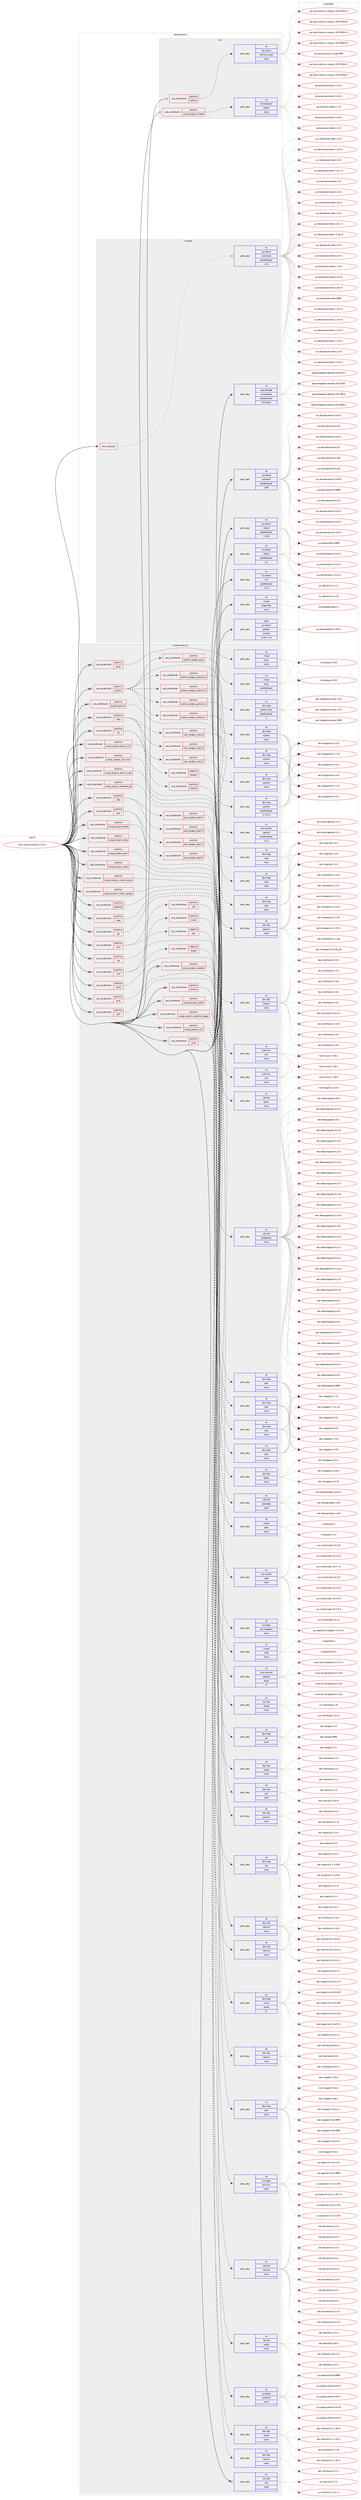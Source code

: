 digraph prolog {

# *************
# Graph options
# *************

newrank=true;
concentrate=true;
compound=true;
graph [rankdir=LR,fontname=Helvetica,fontsize=10,ranksep=1.5];#, ranksep=2.5, nodesep=0.2];
edge  [arrowhead=vee];
node  [fontname=Helvetica,fontsize=10];

# **********
# The ebuild
# **********

subgraph cluster_leftcol {
color=gray;
rank=same;
label=<<i>ebuild</i>>;
id [label="www-servers/uwsgi-2.0.15-r1", color=red, width=4, href="../www-servers/uwsgi-2.0.15-r1.svg"];
}

# ****************
# The dependencies
# ****************

subgraph cluster_midcol {
color=gray;
label=<<i>dependencies</i>>;
subgraph cluster_compile {
fillcolor="#eeeeee";
style=filled;
label=<<i>compile</i>>;
subgraph any8989 {
dependency508628 [label=<<TABLE BORDER="0" CELLBORDER="1" CELLSPACING="0" CELLPADDING="4"><TR><TD CELLPADDING="10">any_of_group</TD></TR></TABLE>>, shape=none, color=red];subgraph pack377994 {
dependency508629 [label=<<TABLE BORDER="0" CELLBORDER="1" CELLSPACING="0" CELLPADDING="4" WIDTH="220"><TR><TD ROWSPAN="6" CELLPADDING="30">pack_dep</TD></TR><TR><TD WIDTH="110">no</TD></TR><TR><TD>sys-devel</TD></TR><TR><TD>automake</TD></TR><TR><TD>greaterequal</TD></TR><TR><TD>1.15</TD></TR></TABLE>>, shape=none, color=blue];
}
dependency508628:e -> dependency508629:w [weight=20,style="dotted",arrowhead="oinv"];
}
id:e -> dependency508628:w [weight=20,style="solid",arrowhead="vee"];
subgraph pack377995 {
dependency508630 [label=<<TABLE BORDER="0" CELLBORDER="1" CELLSPACING="0" CELLPADDING="4" WIDTH="220"><TR><TD ROWSPAN="6" CELLPADDING="30">pack_dep</TD></TR><TR><TD WIDTH="110">no</TD></TR><TR><TD>app-portage</TD></TR><TR><TD>elt-patches</TD></TR><TR><TD>greaterequal</TD></TR><TR><TD>20170422</TD></TR></TABLE>>, shape=none, color=blue];
}
id:e -> dependency508630:w [weight=20,style="solid",arrowhead="vee"];
subgraph pack377996 {
dependency508631 [label=<<TABLE BORDER="0" CELLBORDER="1" CELLSPACING="0" CELLPADDING="4" WIDTH="220"><TR><TD ROWSPAN="6" CELLPADDING="30">pack_dep</TD></TR><TR><TD WIDTH="110">no</TD></TR><TR><TD>sys-devel</TD></TR><TR><TD>autoconf</TD></TR><TR><TD>greaterequal</TD></TR><TR><TD>2.69</TD></TR></TABLE>>, shape=none, color=blue];
}
id:e -> dependency508631:w [weight=20,style="solid",arrowhead="vee"];
subgraph pack377997 {
dependency508632 [label=<<TABLE BORDER="0" CELLBORDER="1" CELLSPACING="0" CELLPADDING="4" WIDTH="220"><TR><TD ROWSPAN="6" CELLPADDING="30">pack_dep</TD></TR><TR><TD WIDTH="110">no</TD></TR><TR><TD>sys-devel</TD></TR><TR><TD>libtool</TD></TR><TR><TD>greaterequal</TD></TR><TR><TD>1.5.18</TD></TR></TABLE>>, shape=none, color=blue];
}
id:e -> dependency508632:w [weight=20,style="solid",arrowhead="vee"];
subgraph pack377998 {
dependency508633 [label=<<TABLE BORDER="0" CELLBORDER="1" CELLSPACING="0" CELLPADDING="4" WIDTH="220"><TR><TD ROWSPAN="6" CELLPADDING="30">pack_dep</TD></TR><TR><TD WIDTH="110">no</TD></TR><TR><TD>sys-devel</TD></TR><TR><TD>libtool</TD></TR><TR><TD>greaterequal</TD></TR><TR><TD>2.4</TD></TR></TABLE>>, shape=none, color=blue];
}
id:e -> dependency508633:w [weight=20,style="solid",arrowhead="vee"];
subgraph pack377999 {
dependency508634 [label=<<TABLE BORDER="0" CELLBORDER="1" CELLSPACING="0" CELLPADDING="4" WIDTH="220"><TR><TD ROWSPAN="6" CELLPADDING="30">pack_dep</TD></TR><TR><TD WIDTH="110">no</TD></TR><TR><TD>sys-devel</TD></TR><TR><TD>m4</TD></TR><TR><TD>greaterequal</TD></TR><TR><TD>1.4.3</TD></TR></TABLE>>, shape=none, color=blue];
}
id:e -> dependency508634:w [weight=20,style="solid",arrowhead="vee"];
subgraph pack378000 {
dependency508635 [label=<<TABLE BORDER="0" CELLBORDER="1" CELLSPACING="0" CELLPADDING="4" WIDTH="220"><TR><TD ROWSPAN="6" CELLPADDING="30">pack_dep</TD></TR><TR><TD WIDTH="110">no</TD></TR><TR><TD>virtual</TD></TR><TR><TD>pkgconfig</TD></TR><TR><TD>none</TD></TR><TR><TD></TD></TR></TABLE>>, shape=none, color=blue];
}
id:e -> dependency508635:w [weight=20,style="solid",arrowhead="vee"];
subgraph pack378001 {
dependency508636 [label=<<TABLE BORDER="0" CELLBORDER="1" CELLSPACING="0" CELLPADDING="4" WIDTH="220"><TR><TD ROWSPAN="6" CELLPADDING="30">pack_dep</TD></TR><TR><TD WIDTH="110">weak</TD></TR><TR><TD>sys-devel</TD></TR><TR><TD>gettext</TD></TR><TR><TD>smaller</TD></TR><TR><TD>0.18.1.1-r3</TD></TR></TABLE>>, shape=none, color=blue];
}
id:e -> dependency508636:w [weight=20,style="solid",arrowhead="vee"];
}
subgraph cluster_compileandrun {
fillcolor="#eeeeee";
style=filled;
label=<<i>compile and run</i>>;
subgraph cond121306 {
dependency508637 [label=<<TABLE BORDER="0" CELLBORDER="1" CELLSPACING="0" CELLPADDING="4"><TR><TD ROWSPAN="3" CELLPADDING="10">use_conditional</TD></TR><TR><TD>positive</TD></TR><TR><TD>apache2</TD></TR></TABLE>>, shape=none, color=red];
subgraph pack378002 {
dependency508638 [label=<<TABLE BORDER="0" CELLBORDER="1" CELLSPACING="0" CELLPADDING="4" WIDTH="220"><TR><TD ROWSPAN="6" CELLPADDING="30">pack_dep</TD></TR><TR><TD WIDTH="110">no</TD></TR><TR><TD>www-servers</TD></TR><TR><TD>apache</TD></TR><TR><TD>equal</TD></TR><TR><TD>2*</TD></TR></TABLE>>, shape=none, color=blue];
}
dependency508637:e -> dependency508638:w [weight=20,style="dashed",arrowhead="vee"];
}
id:e -> dependency508637:w [weight=20,style="solid",arrowhead="odotvee"];
subgraph cond121307 {
dependency508639 [label=<<TABLE BORDER="0" CELLBORDER="1" CELLSPACING="0" CELLPADDING="4"><TR><TD ROWSPAN="3" CELLPADDING="10">use_conditional</TD></TR><TR><TD>positive</TD></TR><TR><TD>caps</TD></TR></TABLE>>, shape=none, color=red];
subgraph pack378003 {
dependency508640 [label=<<TABLE BORDER="0" CELLBORDER="1" CELLSPACING="0" CELLPADDING="4" WIDTH="220"><TR><TD ROWSPAN="6" CELLPADDING="30">pack_dep</TD></TR><TR><TD WIDTH="110">no</TD></TR><TR><TD>sys-libs</TD></TR><TR><TD>libcap</TD></TR><TR><TD>none</TD></TR><TR><TD></TD></TR></TABLE>>, shape=none, color=blue];
}
dependency508639:e -> dependency508640:w [weight=20,style="dashed",arrowhead="vee"];
}
id:e -> dependency508639:w [weight=20,style="solid",arrowhead="odotvee"];
subgraph cond121308 {
dependency508641 [label=<<TABLE BORDER="0" CELLBORDER="1" CELLSPACING="0" CELLPADDING="4"><TR><TD ROWSPAN="3" CELLPADDING="10">use_conditional</TD></TR><TR><TD>positive</TD></TR><TR><TD>go</TD></TR></TABLE>>, shape=none, color=red];
subgraph pack378004 {
dependency508642 [label=<<TABLE BORDER="0" CELLBORDER="1" CELLSPACING="0" CELLPADDING="4" WIDTH="220"><TR><TD ROWSPAN="6" CELLPADDING="30">pack_dep</TD></TR><TR><TD WIDTH="110">no</TD></TR><TR><TD>dev-lang</TD></TR><TR><TD>go</TD></TR><TR><TD>none</TD></TR><TR><TD></TD></TR></TABLE>>, shape=none, color=blue];
}
dependency508641:e -> dependency508642:w [weight=20,style="dashed",arrowhead="vee"];
}
id:e -> dependency508641:w [weight=20,style="solid",arrowhead="odotvee"];
subgraph cond121309 {
dependency508643 [label=<<TABLE BORDER="0" CELLBORDER="1" CELLSPACING="0" CELLPADDING="4"><TR><TD ROWSPAN="3" CELLPADDING="10">use_conditional</TD></TR><TR><TD>positive</TD></TR><TR><TD>json</TD></TR></TABLE>>, shape=none, color=red];
subgraph cond121310 {
dependency508644 [label=<<TABLE BORDER="0" CELLBORDER="1" CELLSPACING="0" CELLPADDING="4"><TR><TD ROWSPAN="3" CELLPADDING="10">use_conditional</TD></TR><TR><TD>negative</TD></TR><TR><TD>yajl</TD></TR></TABLE>>, shape=none, color=red];
subgraph pack378005 {
dependency508645 [label=<<TABLE BORDER="0" CELLBORDER="1" CELLSPACING="0" CELLPADDING="4" WIDTH="220"><TR><TD ROWSPAN="6" CELLPADDING="30">pack_dep</TD></TR><TR><TD WIDTH="110">no</TD></TR><TR><TD>dev-libs</TD></TR><TR><TD>jansson</TD></TR><TR><TD>none</TD></TR><TR><TD></TD></TR></TABLE>>, shape=none, color=blue];
}
dependency508644:e -> dependency508645:w [weight=20,style="dashed",arrowhead="vee"];
}
dependency508643:e -> dependency508644:w [weight=20,style="dashed",arrowhead="vee"];
subgraph cond121311 {
dependency508646 [label=<<TABLE BORDER="0" CELLBORDER="1" CELLSPACING="0" CELLPADDING="4"><TR><TD ROWSPAN="3" CELLPADDING="10">use_conditional</TD></TR><TR><TD>positive</TD></TR><TR><TD>yajl</TD></TR></TABLE>>, shape=none, color=red];
subgraph pack378006 {
dependency508647 [label=<<TABLE BORDER="0" CELLBORDER="1" CELLSPACING="0" CELLPADDING="4" WIDTH="220"><TR><TD ROWSPAN="6" CELLPADDING="30">pack_dep</TD></TR><TR><TD WIDTH="110">no</TD></TR><TR><TD>dev-libs</TD></TR><TR><TD>yajl</TD></TR><TR><TD>none</TD></TR><TR><TD></TD></TR></TABLE>>, shape=none, color=blue];
}
dependency508646:e -> dependency508647:w [weight=20,style="dashed",arrowhead="vee"];
}
dependency508643:e -> dependency508646:w [weight=20,style="dashed",arrowhead="vee"];
}
id:e -> dependency508643:w [weight=20,style="solid",arrowhead="odotvee"];
subgraph cond121312 {
dependency508648 [label=<<TABLE BORDER="0" CELLBORDER="1" CELLSPACING="0" CELLPADDING="4"><TR><TD ROWSPAN="3" CELLPADDING="10">use_conditional</TD></TR><TR><TD>positive</TD></TR><TR><TD>lua</TD></TR></TABLE>>, shape=none, color=red];
subgraph pack378007 {
dependency508649 [label=<<TABLE BORDER="0" CELLBORDER="1" CELLSPACING="0" CELLPADDING="4" WIDTH="220"><TR><TD ROWSPAN="6" CELLPADDING="30">pack_dep</TD></TR><TR><TD WIDTH="110">no</TD></TR><TR><TD>dev-lang</TD></TR><TR><TD>lua</TD></TR><TR><TD>none</TD></TR><TR><TD></TD></TR></TABLE>>, shape=none, color=blue];
}
dependency508648:e -> dependency508649:w [weight=20,style="dashed",arrowhead="vee"];
}
id:e -> dependency508648:w [weight=20,style="solid",arrowhead="odotvee"];
subgraph cond121313 {
dependency508650 [label=<<TABLE BORDER="0" CELLBORDER="1" CELLSPACING="0" CELLPADDING="4"><TR><TD ROWSPAN="3" CELLPADDING="10">use_conditional</TD></TR><TR><TD>positive</TD></TR><TR><TD>mono</TD></TR></TABLE>>, shape=none, color=red];
subgraph pack378008 {
dependency508651 [label=<<TABLE BORDER="0" CELLBORDER="1" CELLSPACING="0" CELLPADDING="4" WIDTH="220"><TR><TD ROWSPAN="6" CELLPADDING="30">pack_dep</TD></TR><TR><TD WIDTH="110">no</TD></TR><TR><TD>dev-lang</TD></TR><TR><TD>mono</TD></TR><TR><TD>equal</TD></TR><TR><TD>4*</TD></TR></TABLE>>, shape=none, color=blue];
}
dependency508650:e -> dependency508651:w [weight=20,style="dashed",arrowhead="vee"];
}
id:e -> dependency508650:w [weight=20,style="solid",arrowhead="odotvee"];
subgraph cond121314 {
dependency508652 [label=<<TABLE BORDER="0" CELLBORDER="1" CELLSPACING="0" CELLPADDING="4"><TR><TD ROWSPAN="3" CELLPADDING="10">use_conditional</TD></TR><TR><TD>positive</TD></TR><TR><TD>pcre</TD></TR></TABLE>>, shape=none, color=red];
subgraph pack378009 {
dependency508653 [label=<<TABLE BORDER="0" CELLBORDER="1" CELLSPACING="0" CELLPADDING="4" WIDTH="220"><TR><TD ROWSPAN="6" CELLPADDING="30">pack_dep</TD></TR><TR><TD WIDTH="110">no</TD></TR><TR><TD>dev-libs</TD></TR><TR><TD>libpcre</TD></TR><TR><TD>none</TD></TR><TR><TD></TD></TR></TABLE>>, shape=none, color=blue];
}
dependency508652:e -> dependency508653:w [weight=20,style="dashed",arrowhead="vee"];
}
id:e -> dependency508652:w [weight=20,style="solid",arrowhead="odotvee"];
subgraph cond121315 {
dependency508654 [label=<<TABLE BORDER="0" CELLBORDER="1" CELLSPACING="0" CELLPADDING="4"><TR><TD ROWSPAN="3" CELLPADDING="10">use_conditional</TD></TR><TR><TD>positive</TD></TR><TR><TD>perl</TD></TR></TABLE>>, shape=none, color=red];
subgraph pack378010 {
dependency508655 [label=<<TABLE BORDER="0" CELLBORDER="1" CELLSPACING="0" CELLPADDING="4" WIDTH="220"><TR><TD ROWSPAN="6" CELLPADDING="30">pack_dep</TD></TR><TR><TD WIDTH="110">no</TD></TR><TR><TD>dev-lang</TD></TR><TR><TD>perl</TD></TR><TR><TD>none</TD></TR><TR><TD></TD></TR></TABLE>>, shape=none, color=blue];
}
dependency508654:e -> dependency508655:w [weight=20,style="dashed",arrowhead="vee"];
}
id:e -> dependency508654:w [weight=20,style="solid",arrowhead="odotvee"];
subgraph cond121316 {
dependency508656 [label=<<TABLE BORDER="0" CELLBORDER="1" CELLSPACING="0" CELLPADDING="4"><TR><TD ROWSPAN="3" CELLPADDING="10">use_conditional</TD></TR><TR><TD>positive</TD></TR><TR><TD>php</TD></TR></TABLE>>, shape=none, color=red];
subgraph cond121317 {
dependency508657 [label=<<TABLE BORDER="0" CELLBORDER="1" CELLSPACING="0" CELLPADDING="4"><TR><TD ROWSPAN="3" CELLPADDING="10">use_conditional</TD></TR><TR><TD>positive</TD></TR><TR><TD>php_targets_php5-6</TD></TR></TABLE>>, shape=none, color=red];
subgraph pack378011 {
dependency508658 [label=<<TABLE BORDER="0" CELLBORDER="1" CELLSPACING="0" CELLPADDING="4" WIDTH="220"><TR><TD ROWSPAN="6" CELLPADDING="30">pack_dep</TD></TR><TR><TD WIDTH="110">no</TD></TR><TR><TD>dev-lang</TD></TR><TR><TD>php</TD></TR><TR><TD>none</TD></TR><TR><TD></TD></TR></TABLE>>, shape=none, color=blue];
}
dependency508657:e -> dependency508658:w [weight=20,style="dashed",arrowhead="vee"];
}
dependency508656:e -> dependency508657:w [weight=20,style="dashed",arrowhead="vee"];
subgraph cond121318 {
dependency508659 [label=<<TABLE BORDER="0" CELLBORDER="1" CELLSPACING="0" CELLPADDING="4"><TR><TD ROWSPAN="3" CELLPADDING="10">use_conditional</TD></TR><TR><TD>positive</TD></TR><TR><TD>php_targets_php7-0</TD></TR></TABLE>>, shape=none, color=red];
subgraph pack378012 {
dependency508660 [label=<<TABLE BORDER="0" CELLBORDER="1" CELLSPACING="0" CELLPADDING="4" WIDTH="220"><TR><TD ROWSPAN="6" CELLPADDING="30">pack_dep</TD></TR><TR><TD WIDTH="110">no</TD></TR><TR><TD>dev-lang</TD></TR><TR><TD>php</TD></TR><TR><TD>none</TD></TR><TR><TD></TD></TR></TABLE>>, shape=none, color=blue];
}
dependency508659:e -> dependency508660:w [weight=20,style="dashed",arrowhead="vee"];
}
dependency508656:e -> dependency508659:w [weight=20,style="dashed",arrowhead="vee"];
}
id:e -> dependency508656:w [weight=20,style="solid",arrowhead="odotvee"];
subgraph cond121319 {
dependency508661 [label=<<TABLE BORDER="0" CELLBORDER="1" CELLSPACING="0" CELLPADDING="4"><TR><TD ROWSPAN="3" CELLPADDING="10">use_conditional</TD></TR><TR><TD>positive</TD></TR><TR><TD>php</TD></TR></TABLE>>, shape=none, color=red];
subgraph cond121320 {
dependency508662 [label=<<TABLE BORDER="0" CELLBORDER="1" CELLSPACING="0" CELLPADDING="4"><TR><TD ROWSPAN="3" CELLPADDING="10">use_conditional</TD></TR><TR><TD>positive</TD></TR><TR><TD>php_targets_php5-6</TD></TR></TABLE>>, shape=none, color=red];
subgraph pack378013 {
dependency508663 [label=<<TABLE BORDER="0" CELLBORDER="1" CELLSPACING="0" CELLPADDING="4" WIDTH="220"><TR><TD ROWSPAN="6" CELLPADDING="30">pack_dep</TD></TR><TR><TD WIDTH="110">no</TD></TR><TR><TD>dev-lang</TD></TR><TR><TD>php</TD></TR><TR><TD>none</TD></TR><TR><TD></TD></TR></TABLE>>, shape=none, color=blue];
}
dependency508662:e -> dependency508663:w [weight=20,style="dashed",arrowhead="vee"];
}
dependency508661:e -> dependency508662:w [weight=20,style="dashed",arrowhead="vee"];
subgraph cond121321 {
dependency508664 [label=<<TABLE BORDER="0" CELLBORDER="1" CELLSPACING="0" CELLPADDING="4"><TR><TD ROWSPAN="3" CELLPADDING="10">use_conditional</TD></TR><TR><TD>positive</TD></TR><TR><TD>php_targets_php7-0</TD></TR></TABLE>>, shape=none, color=red];
subgraph pack378014 {
dependency508665 [label=<<TABLE BORDER="0" CELLBORDER="1" CELLSPACING="0" CELLPADDING="4" WIDTH="220"><TR><TD ROWSPAN="6" CELLPADDING="30">pack_dep</TD></TR><TR><TD WIDTH="110">no</TD></TR><TR><TD>dev-lang</TD></TR><TR><TD>php</TD></TR><TR><TD>none</TD></TR><TR><TD></TD></TR></TABLE>>, shape=none, color=blue];
}
dependency508664:e -> dependency508665:w [weight=20,style="dashed",arrowhead="vee"];
}
dependency508661:e -> dependency508664:w [weight=20,style="dashed",arrowhead="vee"];
}
id:e -> dependency508661:w [weight=20,style="solid",arrowhead="odotvee"];
subgraph cond121322 {
dependency508666 [label=<<TABLE BORDER="0" CELLBORDER="1" CELLSPACING="0" CELLPADDING="4"><TR><TD ROWSPAN="3" CELLPADDING="10">use_conditional</TD></TR><TR><TD>positive</TD></TR><TR><TD>pypy</TD></TR></TABLE>>, shape=none, color=red];
subgraph pack378015 {
dependency508667 [label=<<TABLE BORDER="0" CELLBORDER="1" CELLSPACING="0" CELLPADDING="4" WIDTH="220"><TR><TD ROWSPAN="6" CELLPADDING="30">pack_dep</TD></TR><TR><TD WIDTH="110">no</TD></TR><TR><TD>virtual</TD></TR><TR><TD>pypy</TD></TR><TR><TD>none</TD></TR><TR><TD></TD></TR></TABLE>>, shape=none, color=blue];
}
dependency508666:e -> dependency508667:w [weight=20,style="dashed",arrowhead="vee"];
}
id:e -> dependency508666:w [weight=20,style="solid",arrowhead="odotvee"];
subgraph cond121323 {
dependency508668 [label=<<TABLE BORDER="0" CELLBORDER="1" CELLSPACING="0" CELLPADDING="4"><TR><TD ROWSPAN="3" CELLPADDING="10">use_conditional</TD></TR><TR><TD>positive</TD></TR><TR><TD>python</TD></TR></TABLE>>, shape=none, color=red];
subgraph cond121324 {
dependency508669 [label=<<TABLE BORDER="0" CELLBORDER="1" CELLSPACING="0" CELLPADDING="4"><TR><TD ROWSPAN="3" CELLPADDING="10">use_conditional</TD></TR><TR><TD>positive</TD></TR><TR><TD>python_targets_pypy</TD></TR></TABLE>>, shape=none, color=red];
subgraph pack378016 {
dependency508670 [label=<<TABLE BORDER="0" CELLBORDER="1" CELLSPACING="0" CELLPADDING="4" WIDTH="220"><TR><TD ROWSPAN="6" CELLPADDING="30">pack_dep</TD></TR><TR><TD WIDTH="110">no</TD></TR><TR><TD>virtual</TD></TR><TR><TD>pypy</TD></TR><TR><TD>greaterequal</TD></TR><TR><TD>5</TD></TR></TABLE>>, shape=none, color=blue];
}
dependency508669:e -> dependency508670:w [weight=20,style="dashed",arrowhead="vee"];
}
dependency508668:e -> dependency508669:w [weight=20,style="dashed",arrowhead="vee"];
subgraph cond121325 {
dependency508671 [label=<<TABLE BORDER="0" CELLBORDER="1" CELLSPACING="0" CELLPADDING="4"><TR><TD ROWSPAN="3" CELLPADDING="10">use_conditional</TD></TR><TR><TD>positive</TD></TR><TR><TD>python_targets_python2_7</TD></TR></TABLE>>, shape=none, color=red];
subgraph pack378017 {
dependency508672 [label=<<TABLE BORDER="0" CELLBORDER="1" CELLSPACING="0" CELLPADDING="4" WIDTH="220"><TR><TD ROWSPAN="6" CELLPADDING="30">pack_dep</TD></TR><TR><TD WIDTH="110">no</TD></TR><TR><TD>dev-lang</TD></TR><TR><TD>python</TD></TR><TR><TD>greaterequal</TD></TR><TR><TD>2.7.5-r2</TD></TR></TABLE>>, shape=none, color=blue];
}
dependency508671:e -> dependency508672:w [weight=20,style="dashed",arrowhead="vee"];
}
dependency508668:e -> dependency508671:w [weight=20,style="dashed",arrowhead="vee"];
subgraph cond121326 {
dependency508673 [label=<<TABLE BORDER="0" CELLBORDER="1" CELLSPACING="0" CELLPADDING="4"><TR><TD ROWSPAN="3" CELLPADDING="10">use_conditional</TD></TR><TR><TD>positive</TD></TR><TR><TD>python_targets_python3_4</TD></TR></TABLE>>, shape=none, color=red];
subgraph pack378018 {
dependency508674 [label=<<TABLE BORDER="0" CELLBORDER="1" CELLSPACING="0" CELLPADDING="4" WIDTH="220"><TR><TD ROWSPAN="6" CELLPADDING="30">pack_dep</TD></TR><TR><TD WIDTH="110">no</TD></TR><TR><TD>dev-lang</TD></TR><TR><TD>python</TD></TR><TR><TD>none</TD></TR><TR><TD></TD></TR></TABLE>>, shape=none, color=blue];
}
dependency508673:e -> dependency508674:w [weight=20,style="dashed",arrowhead="vee"];
}
dependency508668:e -> dependency508673:w [weight=20,style="dashed",arrowhead="vee"];
subgraph cond121327 {
dependency508675 [label=<<TABLE BORDER="0" CELLBORDER="1" CELLSPACING="0" CELLPADDING="4"><TR><TD ROWSPAN="3" CELLPADDING="10">use_conditional</TD></TR><TR><TD>positive</TD></TR><TR><TD>python_targets_python3_5</TD></TR></TABLE>>, shape=none, color=red];
subgraph pack378019 {
dependency508676 [label=<<TABLE BORDER="0" CELLBORDER="1" CELLSPACING="0" CELLPADDING="4" WIDTH="220"><TR><TD ROWSPAN="6" CELLPADDING="30">pack_dep</TD></TR><TR><TD WIDTH="110">no</TD></TR><TR><TD>dev-lang</TD></TR><TR><TD>python</TD></TR><TR><TD>none</TD></TR><TR><TD></TD></TR></TABLE>>, shape=none, color=blue];
}
dependency508675:e -> dependency508676:w [weight=20,style="dashed",arrowhead="vee"];
}
dependency508668:e -> dependency508675:w [weight=20,style="dashed",arrowhead="vee"];
subgraph cond121328 {
dependency508677 [label=<<TABLE BORDER="0" CELLBORDER="1" CELLSPACING="0" CELLPADDING="4"><TR><TD ROWSPAN="3" CELLPADDING="10">use_conditional</TD></TR><TR><TD>positive</TD></TR><TR><TD>python_targets_python3_6</TD></TR></TABLE>>, shape=none, color=red];
subgraph pack378020 {
dependency508678 [label=<<TABLE BORDER="0" CELLBORDER="1" CELLSPACING="0" CELLPADDING="4" WIDTH="220"><TR><TD ROWSPAN="6" CELLPADDING="30">pack_dep</TD></TR><TR><TD WIDTH="110">no</TD></TR><TR><TD>dev-lang</TD></TR><TR><TD>python</TD></TR><TR><TD>none</TD></TR><TR><TD></TD></TR></TABLE>>, shape=none, color=blue];
}
dependency508677:e -> dependency508678:w [weight=20,style="dashed",arrowhead="vee"];
}
dependency508668:e -> dependency508677:w [weight=20,style="dashed",arrowhead="vee"];
subgraph pack378021 {
dependency508679 [label=<<TABLE BORDER="0" CELLBORDER="1" CELLSPACING="0" CELLPADDING="4" WIDTH="220"><TR><TD ROWSPAN="6" CELLPADDING="30">pack_dep</TD></TR><TR><TD WIDTH="110">no</TD></TR><TR><TD>dev-lang</TD></TR><TR><TD>python-exec</TD></TR><TR><TD>greaterequal</TD></TR><TR><TD>2</TD></TR></TABLE>>, shape=none, color=blue];
}
dependency508668:e -> dependency508679:w [weight=20,style="dashed",arrowhead="vee"];
}
id:e -> dependency508668:w [weight=20,style="solid",arrowhead="odotvee"];
subgraph cond121329 {
dependency508680 [label=<<TABLE BORDER="0" CELLBORDER="1" CELLSPACING="0" CELLPADDING="4"><TR><TD ROWSPAN="3" CELLPADDING="10">use_conditional</TD></TR><TR><TD>positive</TD></TR><TR><TD>python_gevent</TD></TR></TABLE>>, shape=none, color=red];
subgraph pack378022 {
dependency508681 [label=<<TABLE BORDER="0" CELLBORDER="1" CELLSPACING="0" CELLPADDING="4" WIDTH="220"><TR><TD ROWSPAN="6" CELLPADDING="30">pack_dep</TD></TR><TR><TD WIDTH="110">no</TD></TR><TR><TD>dev-python</TD></TR><TR><TD>gevent</TD></TR><TR><TD>greaterequal</TD></TR><TR><TD>1.2.1</TD></TR></TABLE>>, shape=none, color=blue];
}
dependency508680:e -> dependency508681:w [weight=20,style="dashed",arrowhead="vee"];
}
id:e -> dependency508680:w [weight=20,style="solid",arrowhead="odotvee"];
subgraph cond121330 {
dependency508682 [label=<<TABLE BORDER="0" CELLBORDER="1" CELLSPACING="0" CELLPADDING="4"><TR><TD ROWSPAN="3" CELLPADDING="10">use_conditional</TD></TR><TR><TD>positive</TD></TR><TR><TD>ruby</TD></TR></TABLE>>, shape=none, color=red];
subgraph cond121331 {
dependency508683 [label=<<TABLE BORDER="0" CELLBORDER="1" CELLSPACING="0" CELLPADDING="4"><TR><TD ROWSPAN="3" CELLPADDING="10">use_conditional</TD></TR><TR><TD>positive</TD></TR><TR><TD>ruby_targets_ruby22</TD></TR></TABLE>>, shape=none, color=red];
subgraph pack378023 {
dependency508684 [label=<<TABLE BORDER="0" CELLBORDER="1" CELLSPACING="0" CELLPADDING="4" WIDTH="220"><TR><TD ROWSPAN="6" CELLPADDING="30">pack_dep</TD></TR><TR><TD WIDTH="110">no</TD></TR><TR><TD>dev-lang</TD></TR><TR><TD>ruby</TD></TR><TR><TD>none</TD></TR><TR><TD></TD></TR></TABLE>>, shape=none, color=blue];
}
dependency508683:e -> dependency508684:w [weight=20,style="dashed",arrowhead="vee"];
}
dependency508682:e -> dependency508683:w [weight=20,style="dashed",arrowhead="vee"];
subgraph cond121332 {
dependency508685 [label=<<TABLE BORDER="0" CELLBORDER="1" CELLSPACING="0" CELLPADDING="4"><TR><TD ROWSPAN="3" CELLPADDING="10">use_conditional</TD></TR><TR><TD>positive</TD></TR><TR><TD>ruby_targets_ruby23</TD></TR></TABLE>>, shape=none, color=red];
subgraph pack378024 {
dependency508686 [label=<<TABLE BORDER="0" CELLBORDER="1" CELLSPACING="0" CELLPADDING="4" WIDTH="220"><TR><TD ROWSPAN="6" CELLPADDING="30">pack_dep</TD></TR><TR><TD WIDTH="110">no</TD></TR><TR><TD>dev-lang</TD></TR><TR><TD>ruby</TD></TR><TR><TD>none</TD></TR><TR><TD></TD></TR></TABLE>>, shape=none, color=blue];
}
dependency508685:e -> dependency508686:w [weight=20,style="dashed",arrowhead="vee"];
}
dependency508682:e -> dependency508685:w [weight=20,style="dashed",arrowhead="vee"];
subgraph cond121333 {
dependency508687 [label=<<TABLE BORDER="0" CELLBORDER="1" CELLSPACING="0" CELLPADDING="4"><TR><TD ROWSPAN="3" CELLPADDING="10">use_conditional</TD></TR><TR><TD>positive</TD></TR><TR><TD>ruby_targets_ruby24</TD></TR></TABLE>>, shape=none, color=red];
subgraph pack378025 {
dependency508688 [label=<<TABLE BORDER="0" CELLBORDER="1" CELLSPACING="0" CELLPADDING="4" WIDTH="220"><TR><TD ROWSPAN="6" CELLPADDING="30">pack_dep</TD></TR><TR><TD WIDTH="110">no</TD></TR><TR><TD>dev-lang</TD></TR><TR><TD>ruby</TD></TR><TR><TD>none</TD></TR><TR><TD></TD></TR></TABLE>>, shape=none, color=blue];
}
dependency508687:e -> dependency508688:w [weight=20,style="dashed",arrowhead="vee"];
}
dependency508682:e -> dependency508687:w [weight=20,style="dashed",arrowhead="vee"];
}
id:e -> dependency508682:w [weight=20,style="solid",arrowhead="odotvee"];
subgraph cond121334 {
dependency508689 [label=<<TABLE BORDER="0" CELLBORDER="1" CELLSPACING="0" CELLPADDING="4"><TR><TD ROWSPAN="3" CELLPADDING="10">use_conditional</TD></TR><TR><TD>positive</TD></TR><TR><TD>ssl</TD></TR></TABLE>>, shape=none, color=red];
subgraph cond121335 {
dependency508690 [label=<<TABLE BORDER="0" CELLBORDER="1" CELLSPACING="0" CELLPADDING="4"><TR><TD ROWSPAN="3" CELLPADDING="10">use_conditional</TD></TR><TR><TD>negative</TD></TR><TR><TD>libressl</TD></TR></TABLE>>, shape=none, color=red];
subgraph pack378026 {
dependency508691 [label=<<TABLE BORDER="0" CELLBORDER="1" CELLSPACING="0" CELLPADDING="4" WIDTH="220"><TR><TD ROWSPAN="6" CELLPADDING="30">pack_dep</TD></TR><TR><TD WIDTH="110">no</TD></TR><TR><TD>dev-libs</TD></TR><TR><TD>openssl</TD></TR><TR><TD>none</TD></TR><TR><TD></TD></TR></TABLE>>, shape=none, color=blue];
}
dependency508690:e -> dependency508691:w [weight=20,style="dashed",arrowhead="vee"];
}
dependency508689:e -> dependency508690:w [weight=20,style="dashed",arrowhead="vee"];
subgraph cond121336 {
dependency508692 [label=<<TABLE BORDER="0" CELLBORDER="1" CELLSPACING="0" CELLPADDING="4"><TR><TD ROWSPAN="3" CELLPADDING="10">use_conditional</TD></TR><TR><TD>positive</TD></TR><TR><TD>libressl</TD></TR></TABLE>>, shape=none, color=red];
subgraph pack378027 {
dependency508693 [label=<<TABLE BORDER="0" CELLBORDER="1" CELLSPACING="0" CELLPADDING="4" WIDTH="220"><TR><TD ROWSPAN="6" CELLPADDING="30">pack_dep</TD></TR><TR><TD WIDTH="110">no</TD></TR><TR><TD>dev-libs</TD></TR><TR><TD>libressl</TD></TR><TR><TD>none</TD></TR><TR><TD></TD></TR></TABLE>>, shape=none, color=blue];
}
dependency508692:e -> dependency508693:w [weight=20,style="dashed",arrowhead="vee"];
}
dependency508689:e -> dependency508692:w [weight=20,style="dashed",arrowhead="vee"];
}
id:e -> dependency508689:w [weight=20,style="solid",arrowhead="odotvee"];
subgraph cond121337 {
dependency508694 [label=<<TABLE BORDER="0" CELLBORDER="1" CELLSPACING="0" CELLPADDING="4"><TR><TD ROWSPAN="3" CELLPADDING="10">use_conditional</TD></TR><TR><TD>positive</TD></TR><TR><TD>uwsgi_plugins_alarm_curl</TD></TR></TABLE>>, shape=none, color=red];
subgraph pack378028 {
dependency508695 [label=<<TABLE BORDER="0" CELLBORDER="1" CELLSPACING="0" CELLPADDING="4" WIDTH="220"><TR><TD ROWSPAN="6" CELLPADDING="30">pack_dep</TD></TR><TR><TD WIDTH="110">no</TD></TR><TR><TD>net-misc</TD></TR><TR><TD>curl</TD></TR><TR><TD>none</TD></TR><TR><TD></TD></TR></TABLE>>, shape=none, color=blue];
}
dependency508694:e -> dependency508695:w [weight=20,style="dashed",arrowhead="vee"];
}
id:e -> dependency508694:w [weight=20,style="solid",arrowhead="odotvee"];
subgraph cond121338 {
dependency508696 [label=<<TABLE BORDER="0" CELLBORDER="1" CELLSPACING="0" CELLPADDING="4"><TR><TD ROWSPAN="3" CELLPADDING="10">use_conditional</TD></TR><TR><TD>positive</TD></TR><TR><TD>uwsgi_plugins_alarm_xmpp</TD></TR></TABLE>>, shape=none, color=red];
subgraph pack378029 {
dependency508697 [label=<<TABLE BORDER="0" CELLBORDER="1" CELLSPACING="0" CELLPADDING="4" WIDTH="220"><TR><TD ROWSPAN="6" CELLPADDING="30">pack_dep</TD></TR><TR><TD WIDTH="110">no</TD></TR><TR><TD>net-libs</TD></TR><TR><TD>gloox</TD></TR><TR><TD>none</TD></TR><TR><TD></TD></TR></TABLE>>, shape=none, color=blue];
}
dependency508696:e -> dependency508697:w [weight=20,style="dashed",arrowhead="vee"];
}
id:e -> dependency508696:w [weight=20,style="solid",arrowhead="odotvee"];
subgraph cond121339 {
dependency508698 [label=<<TABLE BORDER="0" CELLBORDER="1" CELLSPACING="0" CELLPADDING="4"><TR><TD ROWSPAN="3" CELLPADDING="10">use_conditional</TD></TR><TR><TD>positive</TD></TR><TR><TD>uwsgi_plugins_curl_cron</TD></TR></TABLE>>, shape=none, color=red];
subgraph pack378030 {
dependency508699 [label=<<TABLE BORDER="0" CELLBORDER="1" CELLSPACING="0" CELLPADDING="4" WIDTH="220"><TR><TD ROWSPAN="6" CELLPADDING="30">pack_dep</TD></TR><TR><TD WIDTH="110">no</TD></TR><TR><TD>net-misc</TD></TR><TR><TD>curl</TD></TR><TR><TD>none</TD></TR><TR><TD></TD></TR></TABLE>>, shape=none, color=blue];
}
dependency508698:e -> dependency508699:w [weight=20,style="dashed",arrowhead="vee"];
}
id:e -> dependency508698:w [weight=20,style="solid",arrowhead="odotvee"];
subgraph cond121340 {
dependency508700 [label=<<TABLE BORDER="0" CELLBORDER="1" CELLSPACING="0" CELLPADDING="4"><TR><TD ROWSPAN="3" CELLPADDING="10">use_conditional</TD></TR><TR><TD>positive</TD></TR><TR><TD>uwsgi_plugins_emperor_pg</TD></TR></TABLE>>, shape=none, color=red];
subgraph pack378031 {
dependency508701 [label=<<TABLE BORDER="0" CELLBORDER="1" CELLSPACING="0" CELLPADDING="4" WIDTH="220"><TR><TD ROWSPAN="6" CELLPADDING="30">pack_dep</TD></TR><TR><TD WIDTH="110">no</TD></TR><TR><TD>dev-db</TD></TR><TR><TD>postgresql</TD></TR><TR><TD>none</TD></TR><TR><TD></TD></TR></TABLE>>, shape=none, color=blue];
}
dependency508700:e -> dependency508701:w [weight=20,style="dashed",arrowhead="vee"];
}
id:e -> dependency508700:w [weight=20,style="solid",arrowhead="odotvee"];
subgraph cond121341 {
dependency508702 [label=<<TABLE BORDER="0" CELLBORDER="1" CELLSPACING="0" CELLPADDING="4"><TR><TD ROWSPAN="3" CELLPADDING="10">use_conditional</TD></TR><TR><TD>positive</TD></TR><TR><TD>uwsgi_plugins_geoip</TD></TR></TABLE>>, shape=none, color=red];
subgraph pack378032 {
dependency508703 [label=<<TABLE BORDER="0" CELLBORDER="1" CELLSPACING="0" CELLPADDING="4" WIDTH="220"><TR><TD ROWSPAN="6" CELLPADDING="30">pack_dep</TD></TR><TR><TD WIDTH="110">no</TD></TR><TR><TD>dev-libs</TD></TR><TR><TD>geoip</TD></TR><TR><TD>none</TD></TR><TR><TD></TD></TR></TABLE>>, shape=none, color=blue];
}
dependency508702:e -> dependency508703:w [weight=20,style="dashed",arrowhead="vee"];
}
id:e -> dependency508702:w [weight=20,style="solid",arrowhead="odotvee"];
subgraph cond121342 {
dependency508704 [label=<<TABLE BORDER="0" CELLBORDER="1" CELLSPACING="0" CELLPADDING="4"><TR><TD ROWSPAN="3" CELLPADDING="10">use_conditional</TD></TR><TR><TD>positive</TD></TR><TR><TD>uwsgi_plugins_ldap</TD></TR></TABLE>>, shape=none, color=red];
subgraph pack378033 {
dependency508705 [label=<<TABLE BORDER="0" CELLBORDER="1" CELLSPACING="0" CELLPADDING="4" WIDTH="220"><TR><TD ROWSPAN="6" CELLPADDING="30">pack_dep</TD></TR><TR><TD WIDTH="110">no</TD></TR><TR><TD>net-nds</TD></TR><TR><TD>openldap</TD></TR><TR><TD>none</TD></TR><TR><TD></TD></TR></TABLE>>, shape=none, color=blue];
}
dependency508704:e -> dependency508705:w [weight=20,style="dashed",arrowhead="vee"];
}
id:e -> dependency508704:w [weight=20,style="solid",arrowhead="odotvee"];
subgraph cond121343 {
dependency508706 [label=<<TABLE BORDER="0" CELLBORDER="1" CELLSPACING="0" CELLPADDING="4"><TR><TD ROWSPAN="3" CELLPADDING="10">use_conditional</TD></TR><TR><TD>positive</TD></TR><TR><TD>uwsgi_plugins_pam</TD></TR></TABLE>>, shape=none, color=red];
subgraph pack378034 {
dependency508707 [label=<<TABLE BORDER="0" CELLBORDER="1" CELLSPACING="0" CELLPADDING="4" WIDTH="220"><TR><TD ROWSPAN="6" CELLPADDING="30">pack_dep</TD></TR><TR><TD WIDTH="110">no</TD></TR><TR><TD>virtual</TD></TR><TR><TD>pam</TD></TR><TR><TD>none</TD></TR><TR><TD></TD></TR></TABLE>>, shape=none, color=blue];
}
dependency508706:e -> dependency508707:w [weight=20,style="dashed",arrowhead="vee"];
}
id:e -> dependency508706:w [weight=20,style="solid",arrowhead="odotvee"];
subgraph cond121344 {
dependency508708 [label=<<TABLE BORDER="0" CELLBORDER="1" CELLSPACING="0" CELLPADDING="4"><TR><TD ROWSPAN="3" CELLPADDING="10">use_conditional</TD></TR><TR><TD>positive</TD></TR><TR><TD>uwsgi_plugins_rados</TD></TR></TABLE>>, shape=none, color=red];
subgraph pack378035 {
dependency508709 [label=<<TABLE BORDER="0" CELLBORDER="1" CELLSPACING="0" CELLPADDING="4" WIDTH="220"><TR><TD ROWSPAN="6" CELLPADDING="30">pack_dep</TD></TR><TR><TD WIDTH="110">no</TD></TR><TR><TD>sys-cluster</TD></TR><TR><TD>ceph</TD></TR><TR><TD>none</TD></TR><TR><TD></TD></TR></TABLE>>, shape=none, color=blue];
}
dependency508708:e -> dependency508709:w [weight=20,style="dashed",arrowhead="vee"];
}
id:e -> dependency508708:w [weight=20,style="solid",arrowhead="odotvee"];
subgraph cond121345 {
dependency508710 [label=<<TABLE BORDER="0" CELLBORDER="1" CELLSPACING="0" CELLPADDING="4"><TR><TD ROWSPAN="3" CELLPADDING="10">use_conditional</TD></TR><TR><TD>positive</TD></TR><TR><TD>uwsgi_plugins_router_access</TD></TR></TABLE>>, shape=none, color=red];
subgraph pack378036 {
dependency508711 [label=<<TABLE BORDER="0" CELLBORDER="1" CELLSPACING="0" CELLPADDING="4" WIDTH="220"><TR><TD ROWSPAN="6" CELLPADDING="30">pack_dep</TD></TR><TR><TD WIDTH="110">no</TD></TR><TR><TD>sys-apps</TD></TR><TR><TD>tcp-wrappers</TD></TR><TR><TD>none</TD></TR><TR><TD></TD></TR></TABLE>>, shape=none, color=blue];
}
dependency508710:e -> dependency508711:w [weight=20,style="dashed",arrowhead="vee"];
}
id:e -> dependency508710:w [weight=20,style="solid",arrowhead="odotvee"];
subgraph cond121346 {
dependency508712 [label=<<TABLE BORDER="0" CELLBORDER="1" CELLSPACING="0" CELLPADDING="4"><TR><TD ROWSPAN="3" CELLPADDING="10">use_conditional</TD></TR><TR><TD>positive</TD></TR><TR><TD>uwsgi_plugins_router_spnego</TD></TR></TABLE>>, shape=none, color=red];
subgraph pack378037 {
dependency508713 [label=<<TABLE BORDER="0" CELLBORDER="1" CELLSPACING="0" CELLPADDING="4" WIDTH="220"><TR><TD ROWSPAN="6" CELLPADDING="30">pack_dep</TD></TR><TR><TD WIDTH="110">no</TD></TR><TR><TD>virtual</TD></TR><TR><TD>krb5</TD></TR><TR><TD>none</TD></TR><TR><TD></TD></TR></TABLE>>, shape=none, color=blue];
}
dependency508712:e -> dependency508713:w [weight=20,style="dashed",arrowhead="vee"];
}
id:e -> dependency508712:w [weight=20,style="solid",arrowhead="odotvee"];
subgraph cond121347 {
dependency508714 [label=<<TABLE BORDER="0" CELLBORDER="1" CELLSPACING="0" CELLPADDING="4"><TR><TD ROWSPAN="3" CELLPADDING="10">use_conditional</TD></TR><TR><TD>positive</TD></TR><TR><TD>uwsgi_plugins_sqlite</TD></TR></TABLE>>, shape=none, color=red];
subgraph pack378038 {
dependency508715 [label=<<TABLE BORDER="0" CELLBORDER="1" CELLSPACING="0" CELLPADDING="4" WIDTH="220"><TR><TD ROWSPAN="6" CELLPADDING="30">pack_dep</TD></TR><TR><TD WIDTH="110">no</TD></TR><TR><TD>dev-db</TD></TR><TR><TD>sqlite</TD></TR><TR><TD>none</TD></TR><TR><TD></TD></TR></TABLE>>, shape=none, color=blue];
}
dependency508714:e -> dependency508715:w [weight=20,style="dashed",arrowhead="vee"];
}
id:e -> dependency508714:w [weight=20,style="solid",arrowhead="odotvee"];
subgraph cond121348 {
dependency508716 [label=<<TABLE BORDER="0" CELLBORDER="1" CELLSPACING="0" CELLPADDING="4"><TR><TD ROWSPAN="3" CELLPADDING="10">use_conditional</TD></TR><TR><TD>positive</TD></TR><TR><TD>uwsgi_plugins_systemd_logger</TD></TR></TABLE>>, shape=none, color=red];
subgraph pack378039 {
dependency508717 [label=<<TABLE BORDER="0" CELLBORDER="1" CELLSPACING="0" CELLPADDING="4" WIDTH="220"><TR><TD ROWSPAN="6" CELLPADDING="30">pack_dep</TD></TR><TR><TD WIDTH="110">no</TD></TR><TR><TD>sys-apps</TD></TR><TR><TD>systemd</TD></TR><TR><TD>none</TD></TR><TR><TD></TD></TR></TABLE>>, shape=none, color=blue];
}
dependency508716:e -> dependency508717:w [weight=20,style="dashed",arrowhead="vee"];
}
id:e -> dependency508716:w [weight=20,style="solid",arrowhead="odotvee"];
subgraph cond121349 {
dependency508718 [label=<<TABLE BORDER="0" CELLBORDER="1" CELLSPACING="0" CELLPADDING="4"><TR><TD ROWSPAN="3" CELLPADDING="10">use_conditional</TD></TR><TR><TD>positive</TD></TR><TR><TD>uwsgi_plugins_webdav</TD></TR></TABLE>>, shape=none, color=red];
subgraph pack378040 {
dependency508719 [label=<<TABLE BORDER="0" CELLBORDER="1" CELLSPACING="0" CELLPADDING="4" WIDTH="220"><TR><TD ROWSPAN="6" CELLPADDING="30">pack_dep</TD></TR><TR><TD WIDTH="110">no</TD></TR><TR><TD>dev-libs</TD></TR><TR><TD>libxml2</TD></TR><TR><TD>none</TD></TR><TR><TD></TD></TR></TABLE>>, shape=none, color=blue];
}
dependency508718:e -> dependency508719:w [weight=20,style="dashed",arrowhead="vee"];
}
id:e -> dependency508718:w [weight=20,style="solid",arrowhead="odotvee"];
subgraph cond121350 {
dependency508720 [label=<<TABLE BORDER="0" CELLBORDER="1" CELLSPACING="0" CELLPADDING="4"><TR><TD ROWSPAN="3" CELLPADDING="10">use_conditional</TD></TR><TR><TD>positive</TD></TR><TR><TD>uwsgi_plugins_xslt</TD></TR></TABLE>>, shape=none, color=red];
subgraph pack378041 {
dependency508721 [label=<<TABLE BORDER="0" CELLBORDER="1" CELLSPACING="0" CELLPADDING="4" WIDTH="220"><TR><TD ROWSPAN="6" CELLPADDING="30">pack_dep</TD></TR><TR><TD WIDTH="110">no</TD></TR><TR><TD>dev-libs</TD></TR><TR><TD>libxslt</TD></TR><TR><TD>none</TD></TR><TR><TD></TD></TR></TABLE>>, shape=none, color=blue];
}
dependency508720:e -> dependency508721:w [weight=20,style="dashed",arrowhead="vee"];
}
id:e -> dependency508720:w [weight=20,style="solid",arrowhead="odotvee"];
subgraph cond121351 {
dependency508722 [label=<<TABLE BORDER="0" CELLBORDER="1" CELLSPACING="0" CELLPADDING="4"><TR><TD ROWSPAN="3" CELLPADDING="10">use_conditional</TD></TR><TR><TD>positive</TD></TR><TR><TD>xml</TD></TR></TABLE>>, shape=none, color=red];
subgraph cond121352 {
dependency508723 [label=<<TABLE BORDER="0" CELLBORDER="1" CELLSPACING="0" CELLPADDING="4"><TR><TD ROWSPAN="3" CELLPADDING="10">use_conditional</TD></TR><TR><TD>negative</TD></TR><TR><TD>expat</TD></TR></TABLE>>, shape=none, color=red];
subgraph pack378042 {
dependency508724 [label=<<TABLE BORDER="0" CELLBORDER="1" CELLSPACING="0" CELLPADDING="4" WIDTH="220"><TR><TD ROWSPAN="6" CELLPADDING="30">pack_dep</TD></TR><TR><TD WIDTH="110">no</TD></TR><TR><TD>dev-libs</TD></TR><TR><TD>libxml2</TD></TR><TR><TD>none</TD></TR><TR><TD></TD></TR></TABLE>>, shape=none, color=blue];
}
dependency508723:e -> dependency508724:w [weight=20,style="dashed",arrowhead="vee"];
}
dependency508722:e -> dependency508723:w [weight=20,style="dashed",arrowhead="vee"];
subgraph cond121353 {
dependency508725 [label=<<TABLE BORDER="0" CELLBORDER="1" CELLSPACING="0" CELLPADDING="4"><TR><TD ROWSPAN="3" CELLPADDING="10">use_conditional</TD></TR><TR><TD>positive</TD></TR><TR><TD>expat</TD></TR></TABLE>>, shape=none, color=red];
subgraph pack378043 {
dependency508726 [label=<<TABLE BORDER="0" CELLBORDER="1" CELLSPACING="0" CELLPADDING="4" WIDTH="220"><TR><TD ROWSPAN="6" CELLPADDING="30">pack_dep</TD></TR><TR><TD WIDTH="110">no</TD></TR><TR><TD>dev-libs</TD></TR><TR><TD>expat</TD></TR><TR><TD>none</TD></TR><TR><TD></TD></TR></TABLE>>, shape=none, color=blue];
}
dependency508725:e -> dependency508726:w [weight=20,style="dashed",arrowhead="vee"];
}
dependency508722:e -> dependency508725:w [weight=20,style="dashed",arrowhead="vee"];
}
id:e -> dependency508722:w [weight=20,style="solid",arrowhead="odotvee"];
subgraph cond121354 {
dependency508727 [label=<<TABLE BORDER="0" CELLBORDER="1" CELLSPACING="0" CELLPADDING="4"><TR><TD ROWSPAN="3" CELLPADDING="10">use_conditional</TD></TR><TR><TD>positive</TD></TR><TR><TD>yaml</TD></TR></TABLE>>, shape=none, color=red];
subgraph pack378044 {
dependency508728 [label=<<TABLE BORDER="0" CELLBORDER="1" CELLSPACING="0" CELLPADDING="4" WIDTH="220"><TR><TD ROWSPAN="6" CELLPADDING="30">pack_dep</TD></TR><TR><TD WIDTH="110">no</TD></TR><TR><TD>dev-libs</TD></TR><TR><TD>libyaml</TD></TR><TR><TD>none</TD></TR><TR><TD></TD></TR></TABLE>>, shape=none, color=blue];
}
dependency508727:e -> dependency508728:w [weight=20,style="dashed",arrowhead="vee"];
}
id:e -> dependency508727:w [weight=20,style="solid",arrowhead="odotvee"];
subgraph cond121355 {
dependency508729 [label=<<TABLE BORDER="0" CELLBORDER="1" CELLSPACING="0" CELLPADDING="4"><TR><TD ROWSPAN="3" CELLPADDING="10">use_conditional</TD></TR><TR><TD>positive</TD></TR><TR><TD>zeromq</TD></TR></TABLE>>, shape=none, color=red];
subgraph pack378045 {
dependency508730 [label=<<TABLE BORDER="0" CELLBORDER="1" CELLSPACING="0" CELLPADDING="4" WIDTH="220"><TR><TD ROWSPAN="6" CELLPADDING="30">pack_dep</TD></TR><TR><TD WIDTH="110">no</TD></TR><TR><TD>net-libs</TD></TR><TR><TD>zeromq</TD></TR><TR><TD>none</TD></TR><TR><TD></TD></TR></TABLE>>, shape=none, color=blue];
}
dependency508729:e -> dependency508730:w [weight=20,style="dashed",arrowhead="vee"];
subgraph pack378046 {
dependency508731 [label=<<TABLE BORDER="0" CELLBORDER="1" CELLSPACING="0" CELLPADDING="4" WIDTH="220"><TR><TD ROWSPAN="6" CELLPADDING="30">pack_dep</TD></TR><TR><TD WIDTH="110">no</TD></TR><TR><TD>sys-apps</TD></TR><TR><TD>util-linux</TD></TR><TR><TD>none</TD></TR><TR><TD></TD></TR></TABLE>>, shape=none, color=blue];
}
dependency508729:e -> dependency508731:w [weight=20,style="dashed",arrowhead="vee"];
}
id:e -> dependency508729:w [weight=20,style="solid",arrowhead="odotvee"];
subgraph pack378047 {
dependency508732 [label=<<TABLE BORDER="0" CELLBORDER="1" CELLSPACING="0" CELLPADDING="4" WIDTH="220"><TR><TD ROWSPAN="6" CELLPADDING="30">pack_dep</TD></TR><TR><TD WIDTH="110">no</TD></TR><TR><TD>sys-libs</TD></TR><TR><TD>zlib</TD></TR><TR><TD>none</TD></TR><TR><TD></TD></TR></TABLE>>, shape=none, color=blue];
}
id:e -> dependency508732:w [weight=20,style="solid",arrowhead="odotvee"];
}
subgraph cluster_run {
fillcolor="#eeeeee";
style=filled;
label=<<i>run</i>>;
subgraph cond121356 {
dependency508733 [label=<<TABLE BORDER="0" CELLBORDER="1" CELLSPACING="0" CELLPADDING="4"><TR><TD ROWSPAN="3" CELLPADDING="10">use_conditional</TD></TR><TR><TD>positive</TD></TR><TR><TD>selinux</TD></TR></TABLE>>, shape=none, color=red];
subgraph pack378048 {
dependency508734 [label=<<TABLE BORDER="0" CELLBORDER="1" CELLSPACING="0" CELLPADDING="4" WIDTH="220"><TR><TD ROWSPAN="6" CELLPADDING="30">pack_dep</TD></TR><TR><TD WIDTH="110">no</TD></TR><TR><TD>sec-policy</TD></TR><TR><TD>selinux-uwsgi</TD></TR><TR><TD>none</TD></TR><TR><TD></TD></TR></TABLE>>, shape=none, color=blue];
}
dependency508733:e -> dependency508734:w [weight=20,style="dashed",arrowhead="vee"];
}
id:e -> dependency508733:w [weight=20,style="solid",arrowhead="odot"];
subgraph cond121357 {
dependency508735 [label=<<TABLE BORDER="0" CELLBORDER="1" CELLSPACING="0" CELLPADDING="4"><TR><TD ROWSPAN="3" CELLPADDING="10">use_conditional</TD></TR><TR><TD>positive</TD></TR><TR><TD>uwsgi_plugins_rrdtool</TD></TR></TABLE>>, shape=none, color=red];
subgraph pack378049 {
dependency508736 [label=<<TABLE BORDER="0" CELLBORDER="1" CELLSPACING="0" CELLPADDING="4" WIDTH="220"><TR><TD ROWSPAN="6" CELLPADDING="30">pack_dep</TD></TR><TR><TD WIDTH="110">no</TD></TR><TR><TD>net-analyzer</TD></TR><TR><TD>rrdtool</TD></TR><TR><TD>none</TD></TR><TR><TD></TD></TR></TABLE>>, shape=none, color=blue];
}
dependency508735:e -> dependency508736:w [weight=20,style="dashed",arrowhead="vee"];
}
id:e -> dependency508735:w [weight=20,style="solid",arrowhead="odot"];
}
}

# **************
# The candidates
# **************

subgraph cluster_choices {
rank=same;
color=gray;
label=<<i>candidates</i>>;

subgraph choice377994 {
color=black;
nodesep=1;
choice11512111545100101118101108479711711611110997107101454946494846514511449 [label="sys-devel/automake-1.10.3-r1", color=red, width=4,href="../sys-devel/automake-1.10.3-r1.svg"];
choice11512111545100101118101108479711711611110997107101454946494846514511450 [label="sys-devel/automake-1.10.3-r2", color=red, width=4,href="../sys-devel/automake-1.10.3-r2.svg"];
choice11512111545100101118101108479711711611110997107101454946494946544511449 [label="sys-devel/automake-1.11.6-r1", color=red, width=4,href="../sys-devel/automake-1.11.6-r1.svg"];
choice11512111545100101118101108479711711611110997107101454946494946544511450 [label="sys-devel/automake-1.11.6-r2", color=red, width=4,href="../sys-devel/automake-1.11.6-r2.svg"];
choice1151211154510010111810110847971171161111099710710145494649504654 [label="sys-devel/automake-1.12.6", color=red, width=4,href="../sys-devel/automake-1.12.6.svg"];
choice11512111545100101118101108479711711611110997107101454946495046544511449 [label="sys-devel/automake-1.12.6-r1", color=red, width=4,href="../sys-devel/automake-1.12.6-r1.svg"];
choice1151211154510010111810110847971171161111099710710145494649514652 [label="sys-devel/automake-1.13.4", color=red, width=4,href="../sys-devel/automake-1.13.4.svg"];
choice11512111545100101118101108479711711611110997107101454946495146524511449 [label="sys-devel/automake-1.13.4-r1", color=red, width=4,href="../sys-devel/automake-1.13.4-r1.svg"];
choice1151211154510010111810110847971171161111099710710145494649524649 [label="sys-devel/automake-1.14.1", color=red, width=4,href="../sys-devel/automake-1.14.1.svg"];
choice11512111545100101118101108479711711611110997107101454946495246494511449 [label="sys-devel/automake-1.14.1-r1", color=red, width=4,href="../sys-devel/automake-1.14.1-r1.svg"];
choice115121115451001011181011084797117116111109971071014549464953 [label="sys-devel/automake-1.15", color=red, width=4,href="../sys-devel/automake-1.15.svg"];
choice1151211154510010111810110847971171161111099710710145494649534511449 [label="sys-devel/automake-1.15-r1", color=red, width=4,href="../sys-devel/automake-1.15-r1.svg"];
choice1151211154510010111810110847971171161111099710710145494649534511450 [label="sys-devel/automake-1.15-r2", color=red, width=4,href="../sys-devel/automake-1.15-r2.svg"];
choice1151211154510010111810110847971171161111099710710145494649534649 [label="sys-devel/automake-1.15.1", color=red, width=4,href="../sys-devel/automake-1.15.1.svg"];
choice11512111545100101118101108479711711611110997107101454946495346494511449 [label="sys-devel/automake-1.15.1-r1", color=red, width=4,href="../sys-devel/automake-1.15.1-r1.svg"];
choice115121115451001011181011084797117116111109971071014549465295112544511450 [label="sys-devel/automake-1.4_p6-r2", color=red, width=4,href="../sys-devel/automake-1.4_p6-r2.svg"];
choice11512111545100101118101108479711711611110997107101454946534511450 [label="sys-devel/automake-1.5-r2", color=red, width=4,href="../sys-devel/automake-1.5-r2.svg"];
choice115121115451001011181011084797117116111109971071014549465446514511450 [label="sys-devel/automake-1.6.3-r2", color=red, width=4,href="../sys-devel/automake-1.6.3-r2.svg"];
choice115121115451001011181011084797117116111109971071014549465546574511451 [label="sys-devel/automake-1.7.9-r3", color=red, width=4,href="../sys-devel/automake-1.7.9-r3.svg"];
choice115121115451001011181011084797117116111109971071014549465646534511453 [label="sys-devel/automake-1.8.5-r5", color=red, width=4,href="../sys-devel/automake-1.8.5-r5.svg"];
choice115121115451001011181011084797117116111109971071014549465746544511452 [label="sys-devel/automake-1.9.6-r4", color=red, width=4,href="../sys-devel/automake-1.9.6-r4.svg"];
choice115121115451001011181011084797117116111109971071014557575757 [label="sys-devel/automake-9999", color=red, width=4,href="../sys-devel/automake-9999.svg"];
dependency508629:e -> choice11512111545100101118101108479711711611110997107101454946494846514511449:w [style=dotted,weight="100"];
dependency508629:e -> choice11512111545100101118101108479711711611110997107101454946494846514511450:w [style=dotted,weight="100"];
dependency508629:e -> choice11512111545100101118101108479711711611110997107101454946494946544511449:w [style=dotted,weight="100"];
dependency508629:e -> choice11512111545100101118101108479711711611110997107101454946494946544511450:w [style=dotted,weight="100"];
dependency508629:e -> choice1151211154510010111810110847971171161111099710710145494649504654:w [style=dotted,weight="100"];
dependency508629:e -> choice11512111545100101118101108479711711611110997107101454946495046544511449:w [style=dotted,weight="100"];
dependency508629:e -> choice1151211154510010111810110847971171161111099710710145494649514652:w [style=dotted,weight="100"];
dependency508629:e -> choice11512111545100101118101108479711711611110997107101454946495146524511449:w [style=dotted,weight="100"];
dependency508629:e -> choice1151211154510010111810110847971171161111099710710145494649524649:w [style=dotted,weight="100"];
dependency508629:e -> choice11512111545100101118101108479711711611110997107101454946495246494511449:w [style=dotted,weight="100"];
dependency508629:e -> choice115121115451001011181011084797117116111109971071014549464953:w [style=dotted,weight="100"];
dependency508629:e -> choice1151211154510010111810110847971171161111099710710145494649534511449:w [style=dotted,weight="100"];
dependency508629:e -> choice1151211154510010111810110847971171161111099710710145494649534511450:w [style=dotted,weight="100"];
dependency508629:e -> choice1151211154510010111810110847971171161111099710710145494649534649:w [style=dotted,weight="100"];
dependency508629:e -> choice11512111545100101118101108479711711611110997107101454946495346494511449:w [style=dotted,weight="100"];
dependency508629:e -> choice115121115451001011181011084797117116111109971071014549465295112544511450:w [style=dotted,weight="100"];
dependency508629:e -> choice11512111545100101118101108479711711611110997107101454946534511450:w [style=dotted,weight="100"];
dependency508629:e -> choice115121115451001011181011084797117116111109971071014549465446514511450:w [style=dotted,weight="100"];
dependency508629:e -> choice115121115451001011181011084797117116111109971071014549465546574511451:w [style=dotted,weight="100"];
dependency508629:e -> choice115121115451001011181011084797117116111109971071014549465646534511453:w [style=dotted,weight="100"];
dependency508629:e -> choice115121115451001011181011084797117116111109971071014549465746544511452:w [style=dotted,weight="100"];
dependency508629:e -> choice115121115451001011181011084797117116111109971071014557575757:w [style=dotted,weight="100"];
}
subgraph choice377995 {
color=black;
nodesep=1;
choice97112112451121111141169710310147101108116451129711699104101115455048495548514955 [label="app-portage/elt-patches-20170317", color=red, width=4,href="../app-portage/elt-patches-20170317.svg"];
choice97112112451121111141169710310147101108116451129711699104101115455048495548525050 [label="app-portage/elt-patches-20170422", color=red, width=4,href="../app-portage/elt-patches-20170422.svg"];
choice97112112451121111141169710310147101108116451129711699104101115455048495548564953 [label="app-portage/elt-patches-20170815", color=red, width=4,href="../app-portage/elt-patches-20170815.svg"];
choice971121124511211111411697103101471011081164511297116991041011154550484955485650544649 [label="app-portage/elt-patches-20170826.1", color=red, width=4,href="../app-portage/elt-patches-20170826.1.svg"];
dependency508630:e -> choice97112112451121111141169710310147101108116451129711699104101115455048495548514955:w [style=dotted,weight="100"];
dependency508630:e -> choice97112112451121111141169710310147101108116451129711699104101115455048495548525050:w [style=dotted,weight="100"];
dependency508630:e -> choice97112112451121111141169710310147101108116451129711699104101115455048495548564953:w [style=dotted,weight="100"];
dependency508630:e -> choice971121124511211111411697103101471011081164511297116991041011154550484955485650544649:w [style=dotted,weight="100"];
}
subgraph choice377996 {
color=black;
nodesep=1;
choice115121115451001011181011084797117116111991111101024550464951 [label="sys-devel/autoconf-2.13", color=red, width=4,href="../sys-devel/autoconf-2.13.svg"];
choice1151211154510010111810110847971171161119911111010245504653574511455 [label="sys-devel/autoconf-2.59-r7", color=red, width=4,href="../sys-devel/autoconf-2.59-r7.svg"];
choice1151211154510010111810110847971171161119911111010245504654494511450 [label="sys-devel/autoconf-2.61-r2", color=red, width=4,href="../sys-devel/autoconf-2.61-r2.svg"];
choice1151211154510010111810110847971171161119911111010245504654504511449 [label="sys-devel/autoconf-2.62-r1", color=red, width=4,href="../sys-devel/autoconf-2.62-r1.svg"];
choice1151211154510010111810110847971171161119911111010245504654514511449 [label="sys-devel/autoconf-2.63-r1", color=red, width=4,href="../sys-devel/autoconf-2.63-r1.svg"];
choice115121115451001011181011084797117116111991111101024550465452 [label="sys-devel/autoconf-2.64", color=red, width=4,href="../sys-devel/autoconf-2.64.svg"];
choice1151211154510010111810110847971171161119911111010245504654534511449 [label="sys-devel/autoconf-2.65-r1", color=red, width=4,href="../sys-devel/autoconf-2.65-r1.svg"];
choice115121115451001011181011084797117116111991111101024550465455 [label="sys-devel/autoconf-2.67", color=red, width=4,href="../sys-devel/autoconf-2.67.svg"];
choice115121115451001011181011084797117116111991111101024550465456 [label="sys-devel/autoconf-2.68", color=red, width=4,href="../sys-devel/autoconf-2.68.svg"];
choice115121115451001011181011084797117116111991111101024550465457 [label="sys-devel/autoconf-2.69", color=red, width=4,href="../sys-devel/autoconf-2.69.svg"];
choice1151211154510010111810110847971171161119911111010245504654574511452 [label="sys-devel/autoconf-2.69-r4", color=red, width=4,href="../sys-devel/autoconf-2.69-r4.svg"];
choice115121115451001011181011084797117116111991111101024557575757 [label="sys-devel/autoconf-9999", color=red, width=4,href="../sys-devel/autoconf-9999.svg"];
dependency508631:e -> choice115121115451001011181011084797117116111991111101024550464951:w [style=dotted,weight="100"];
dependency508631:e -> choice1151211154510010111810110847971171161119911111010245504653574511455:w [style=dotted,weight="100"];
dependency508631:e -> choice1151211154510010111810110847971171161119911111010245504654494511450:w [style=dotted,weight="100"];
dependency508631:e -> choice1151211154510010111810110847971171161119911111010245504654504511449:w [style=dotted,weight="100"];
dependency508631:e -> choice1151211154510010111810110847971171161119911111010245504654514511449:w [style=dotted,weight="100"];
dependency508631:e -> choice115121115451001011181011084797117116111991111101024550465452:w [style=dotted,weight="100"];
dependency508631:e -> choice1151211154510010111810110847971171161119911111010245504654534511449:w [style=dotted,weight="100"];
dependency508631:e -> choice115121115451001011181011084797117116111991111101024550465455:w [style=dotted,weight="100"];
dependency508631:e -> choice115121115451001011181011084797117116111991111101024550465456:w [style=dotted,weight="100"];
dependency508631:e -> choice115121115451001011181011084797117116111991111101024550465457:w [style=dotted,weight="100"];
dependency508631:e -> choice1151211154510010111810110847971171161119911111010245504654574511452:w [style=dotted,weight="100"];
dependency508631:e -> choice115121115451001011181011084797117116111991111101024557575757:w [style=dotted,weight="100"];
}
subgraph choice377997 {
color=black;
nodesep=1;
choice1151211154510010111810110847108105981161111111084550465246544511450 [label="sys-devel/libtool-2.4.6-r2", color=red, width=4,href="../sys-devel/libtool-2.4.6-r2.svg"];
choice1151211154510010111810110847108105981161111111084550465246544511451 [label="sys-devel/libtool-2.4.6-r3", color=red, width=4,href="../sys-devel/libtool-2.4.6-r3.svg"];
choice1151211154510010111810110847108105981161111111084550465246544511452 [label="sys-devel/libtool-2.4.6-r4", color=red, width=4,href="../sys-devel/libtool-2.4.6-r4.svg"];
choice1151211154510010111810110847108105981161111111084557575757 [label="sys-devel/libtool-9999", color=red, width=4,href="../sys-devel/libtool-9999.svg"];
dependency508632:e -> choice1151211154510010111810110847108105981161111111084550465246544511450:w [style=dotted,weight="100"];
dependency508632:e -> choice1151211154510010111810110847108105981161111111084550465246544511451:w [style=dotted,weight="100"];
dependency508632:e -> choice1151211154510010111810110847108105981161111111084550465246544511452:w [style=dotted,weight="100"];
dependency508632:e -> choice1151211154510010111810110847108105981161111111084557575757:w [style=dotted,weight="100"];
}
subgraph choice377998 {
color=black;
nodesep=1;
choice1151211154510010111810110847108105981161111111084550465246544511450 [label="sys-devel/libtool-2.4.6-r2", color=red, width=4,href="../sys-devel/libtool-2.4.6-r2.svg"];
choice1151211154510010111810110847108105981161111111084550465246544511451 [label="sys-devel/libtool-2.4.6-r3", color=red, width=4,href="../sys-devel/libtool-2.4.6-r3.svg"];
choice1151211154510010111810110847108105981161111111084550465246544511452 [label="sys-devel/libtool-2.4.6-r4", color=red, width=4,href="../sys-devel/libtool-2.4.6-r4.svg"];
choice1151211154510010111810110847108105981161111111084557575757 [label="sys-devel/libtool-9999", color=red, width=4,href="../sys-devel/libtool-9999.svg"];
dependency508633:e -> choice1151211154510010111810110847108105981161111111084550465246544511450:w [style=dotted,weight="100"];
dependency508633:e -> choice1151211154510010111810110847108105981161111111084550465246544511451:w [style=dotted,weight="100"];
dependency508633:e -> choice1151211154510010111810110847108105981161111111084550465246544511452:w [style=dotted,weight="100"];
dependency508633:e -> choice1151211154510010111810110847108105981161111111084557575757:w [style=dotted,weight="100"];
}
subgraph choice377999 {
color=black;
nodesep=1;
choice11512111545100101118101108471095245494652464955 [label="sys-devel/m4-1.4.17", color=red, width=4,href="../sys-devel/m4-1.4.17.svg"];
choice11512111545100101118101108471095245494652464956 [label="sys-devel/m4-1.4.18", color=red, width=4,href="../sys-devel/m4-1.4.18.svg"];
dependency508634:e -> choice11512111545100101118101108471095245494652464955:w [style=dotted,weight="100"];
dependency508634:e -> choice11512111545100101118101108471095245494652464956:w [style=dotted,weight="100"];
}
subgraph choice378000 {
color=black;
nodesep=1;
choice11810511411611797108471121071039911111010210510345484511449 [label="virtual/pkgconfig-0-r1", color=red, width=4,href="../virtual/pkgconfig-0-r1.svg"];
dependency508635:e -> choice11810511411611797108471121071039911111010210510345484511449:w [style=dotted,weight="100"];
}
subgraph choice378001 {
color=black;
nodesep=1;
choice1151211154510010111810110847103101116116101120116454846495746564649 [label="sys-devel/gettext-0.19.8.1", color=red, width=4,href="../sys-devel/gettext-0.19.8.1.svg"];
dependency508636:e -> choice1151211154510010111810110847103101116116101120116454846495746564649:w [style=dotted,weight="100"];
}
subgraph choice378002 {
color=black;
nodesep=1;
choice119119119451151011141181011141154797112979910410145504650465152 [label="www-servers/apache-2.2.34", color=red, width=4,href="../www-servers/apache-2.2.34.svg"];
choice1191191194511510111411810111411547971129799104101455046524650554511449 [label="www-servers/apache-2.4.27-r1", color=red, width=4,href="../www-servers/apache-2.4.27-r1.svg"];
choice119119119451151011141181011141154797112979910410145504652465056 [label="www-servers/apache-2.4.28", color=red, width=4,href="../www-servers/apache-2.4.28.svg"];
choice119119119451151011141181011141154797112979910410145504652465057 [label="www-servers/apache-2.4.29", color=red, width=4,href="../www-servers/apache-2.4.29.svg"];
dependency508638:e -> choice119119119451151011141181011141154797112979910410145504650465152:w [style=dotted,weight="100"];
dependency508638:e -> choice1191191194511510111411810111411547971129799104101455046524650554511449:w [style=dotted,weight="100"];
dependency508638:e -> choice119119119451151011141181011141154797112979910410145504652465056:w [style=dotted,weight="100"];
dependency508638:e -> choice119119119451151011141181011141154797112979910410145504652465057:w [style=dotted,weight="100"];
}
subgraph choice378003 {
color=black;
nodesep=1;
choice11512111545108105981154710810598999711245504650524511450 [label="sys-libs/libcap-2.24-r2", color=red, width=4,href="../sys-libs/libcap-2.24-r2.svg"];
choice1151211154510810598115471081059899971124550465053 [label="sys-libs/libcap-2.25", color=red, width=4,href="../sys-libs/libcap-2.25.svg"];
dependency508640:e -> choice11512111545108105981154710810598999711245504650524511450:w [style=dotted,weight="100"];
dependency508640:e -> choice1151211154510810598115471081059899971124550465053:w [style=dotted,weight="100"];
}
subgraph choice378004 {
color=black;
nodesep=1;
choice100101118451089711010347103111454946574649 [label="dev-lang/go-1.9.1", color=red, width=4,href="../dev-lang/go-1.9.1.svg"];
choice100101118451089711010347103111454946574650 [label="dev-lang/go-1.9.2", color=red, width=4,href="../dev-lang/go-1.9.2.svg"];
choice1001011184510897110103471031114557575757 [label="dev-lang/go-9999", color=red, width=4,href="../dev-lang/go-9999.svg"];
dependency508642:e -> choice100101118451089711010347103111454946574649:w [style=dotted,weight="100"];
dependency508642:e -> choice100101118451089711010347103111454946574650:w [style=dotted,weight="100"];
dependency508642:e -> choice1001011184510897110103471031114557575757:w [style=dotted,weight="100"];
}
subgraph choice378005 {
color=black;
nodesep=1;
choice100101118451081059811547106971101151151111104550464948 [label="dev-libs/jansson-2.10", color=red, width=4,href="../dev-libs/jansson-2.10.svg"];
choice1001011184510810598115471069711011511511111045504657 [label="dev-libs/jansson-2.9", color=red, width=4,href="../dev-libs/jansson-2.9.svg"];
dependency508645:e -> choice100101118451081059811547106971101151151111104550464948:w [style=dotted,weight="100"];
dependency508645:e -> choice1001011184510810598115471069711011511511111045504657:w [style=dotted,weight="100"];
}
subgraph choice378006 {
color=black;
nodesep=1;
choice100101118451081059811547121971061084550464846524511451 [label="dev-libs/yajl-2.0.4-r3", color=red, width=4,href="../dev-libs/yajl-2.0.4-r3.svg"];
choice10010111845108105981154712197106108455046494648 [label="dev-libs/yajl-2.1.0", color=red, width=4,href="../dev-libs/yajl-2.1.0.svg"];
dependency508647:e -> choice100101118451081059811547121971061084550464846524511451:w [style=dotted,weight="100"];
dependency508647:e -> choice10010111845108105981154712197106108455046494648:w [style=dotted,weight="100"];
}
subgraph choice378007 {
color=black;
nodesep=1;
choice1001011184510897110103471081179745534649465345114494848 [label="dev-lang/lua-5.1.5-r100", color=red, width=4,href="../dev-lang/lua-5.1.5-r100.svg"];
choice1001011184510897110103471081179745534649465345114494849 [label="dev-lang/lua-5.1.5-r101", color=red, width=4,href="../dev-lang/lua-5.1.5-r101.svg"];
choice100101118451089711010347108117974553464946534511452 [label="dev-lang/lua-5.1.5-r4", color=red, width=4,href="../dev-lang/lua-5.1.5-r4.svg"];
choice10010111845108971101034710811797455346504651 [label="dev-lang/lua-5.2.3", color=red, width=4,href="../dev-lang/lua-5.2.3.svg"];
choice100101118451089711010347108117974553465046514511449 [label="dev-lang/lua-5.2.3-r1", color=red, width=4,href="../dev-lang/lua-5.2.3-r1.svg"];
choice100101118451089711010347108117974553465046514511450 [label="dev-lang/lua-5.2.3-r2", color=red, width=4,href="../dev-lang/lua-5.2.3-r2.svg"];
choice10010111845108971101034710811797455346514651 [label="dev-lang/lua-5.3.3", color=red, width=4,href="../dev-lang/lua-5.3.3.svg"];
choice100101118451089711010347108117974553465146514511449 [label="dev-lang/lua-5.3.3-r1", color=red, width=4,href="../dev-lang/lua-5.3.3-r1.svg"];
dependency508649:e -> choice1001011184510897110103471081179745534649465345114494848:w [style=dotted,weight="100"];
dependency508649:e -> choice1001011184510897110103471081179745534649465345114494849:w [style=dotted,weight="100"];
dependency508649:e -> choice100101118451089711010347108117974553464946534511452:w [style=dotted,weight="100"];
dependency508649:e -> choice10010111845108971101034710811797455346504651:w [style=dotted,weight="100"];
dependency508649:e -> choice100101118451089711010347108117974553465046514511449:w [style=dotted,weight="100"];
dependency508649:e -> choice100101118451089711010347108117974553465046514511450:w [style=dotted,weight="100"];
dependency508649:e -> choice10010111845108971101034710811797455346514651:w [style=dotted,weight="100"];
dependency508649:e -> choice100101118451089711010347108117974553465146514511449:w [style=dotted,weight="100"];
}
subgraph choice378008 {
color=black;
nodesep=1;
choice100101118451089711010347109111110111455046494846574511450 [label="dev-lang/mono-2.10.9-r2", color=red, width=4,href="../dev-lang/mono-2.10.9-r2.svg"];
choice1001011184510897110103471091111101114552465246494648 [label="dev-lang/mono-4.4.1.0", color=red, width=4,href="../dev-lang/mono-4.4.1.0.svg"];
choice1001011184510897110103471091111101114552465446494653 [label="dev-lang/mono-4.6.1.5", color=red, width=4,href="../dev-lang/mono-4.6.1.5.svg"];
choice10010111845108971101034710911111011145524654464946534511449 [label="dev-lang/mono-4.6.1.5-r1", color=red, width=4,href="../dev-lang/mono-4.6.1.5-r1.svg"];
choice10010111845108971101034710911111011145524656464846525053 [label="dev-lang/mono-4.8.0.425", color=red, width=4,href="../dev-lang/mono-4.8.0.425.svg"];
choice10010111845108971101034710911111011145524656464846525753 [label="dev-lang/mono-4.8.0.495", color=red, width=4,href="../dev-lang/mono-4.8.0.495.svg"];
choice10010111845108971101034710911111011145524656464846535052 [label="dev-lang/mono-4.8.0.524", color=red, width=4,href="../dev-lang/mono-4.8.0.524.svg"];
dependency508651:e -> choice100101118451089711010347109111110111455046494846574511450:w [style=dotted,weight="100"];
dependency508651:e -> choice1001011184510897110103471091111101114552465246494648:w [style=dotted,weight="100"];
dependency508651:e -> choice1001011184510897110103471091111101114552465446494653:w [style=dotted,weight="100"];
dependency508651:e -> choice10010111845108971101034710911111011145524654464946534511449:w [style=dotted,weight="100"];
dependency508651:e -> choice10010111845108971101034710911111011145524656464846525053:w [style=dotted,weight="100"];
dependency508651:e -> choice10010111845108971101034710911111011145524656464846525753:w [style=dotted,weight="100"];
dependency508651:e -> choice10010111845108971101034710911111011145524656464846535052:w [style=dotted,weight="100"];
}
subgraph choice378009 {
color=black;
nodesep=1;
choice100101118451081059811547108105981129911410145564652484511449 [label="dev-libs/libpcre-8.40-r1", color=red, width=4,href="../dev-libs/libpcre-8.40-r1.svg"];
choice10010111845108105981154710810598112991141014556465249 [label="dev-libs/libpcre-8.41", color=red, width=4,href="../dev-libs/libpcre-8.41.svg"];
choice100101118451081059811547108105981129911410145564652494511449 [label="dev-libs/libpcre-8.41-r1", color=red, width=4,href="../dev-libs/libpcre-8.41-r1.svg"];
dependency508653:e -> choice100101118451081059811547108105981129911410145564652484511449:w [style=dotted,weight="100"];
dependency508653:e -> choice10010111845108105981154710810598112991141014556465249:w [style=dotted,weight="100"];
dependency508653:e -> choice100101118451081059811547108105981129911410145564652494511449:w [style=dotted,weight="100"];
}
subgraph choice378010 {
color=black;
nodesep=1;
choice100101118451089711010347112101114108455346505246494511450 [label="dev-lang/perl-5.24.1-r2", color=red, width=4,href="../dev-lang/perl-5.24.1-r2.svg"];
choice10010111845108971101034711210111410845534650524650 [label="dev-lang/perl-5.24.2", color=red, width=4,href="../dev-lang/perl-5.24.2.svg"];
choice10010111845108971101034711210111410845534650524651 [label="dev-lang/perl-5.24.3", color=red, width=4,href="../dev-lang/perl-5.24.3.svg"];
choice10010111845108971101034711210111410845534650544648 [label="dev-lang/perl-5.26.0", color=red, width=4,href="../dev-lang/perl-5.26.0.svg"];
choice10010111845108971101034711210111410845534650544649 [label="dev-lang/perl-5.26.1", color=red, width=4,href="../dev-lang/perl-5.26.1.svg"];
choice100101118451089711010347112101114108455346505446494511449 [label="dev-lang/perl-5.26.1-r1", color=red, width=4,href="../dev-lang/perl-5.26.1-r1.svg"];
choice10010111845108971101034711210111410845534650544657575757 [label="dev-lang/perl-5.26.9999", color=red, width=4,href="../dev-lang/perl-5.26.9999.svg"];
choice10010111845108971101034711210111410845534650564657575757 [label="dev-lang/perl-5.28.9999", color=red, width=4,href="../dev-lang/perl-5.28.9999.svg"];
dependency508655:e -> choice100101118451089711010347112101114108455346505246494511450:w [style=dotted,weight="100"];
dependency508655:e -> choice10010111845108971101034711210111410845534650524650:w [style=dotted,weight="100"];
dependency508655:e -> choice10010111845108971101034711210111410845534650524651:w [style=dotted,weight="100"];
dependency508655:e -> choice10010111845108971101034711210111410845534650544648:w [style=dotted,weight="100"];
dependency508655:e -> choice10010111845108971101034711210111410845534650544649:w [style=dotted,weight="100"];
dependency508655:e -> choice100101118451089711010347112101114108455346505446494511449:w [style=dotted,weight="100"];
dependency508655:e -> choice10010111845108971101034711210111410845534650544657575757:w [style=dotted,weight="100"];
dependency508655:e -> choice10010111845108971101034711210111410845534650564657575757:w [style=dotted,weight="100"];
}
subgraph choice378011 {
color=black;
nodesep=1;
choice10010111845108971101034711210411245534654465149 [label="dev-lang/php-5.6.31", color=red, width=4,href="../dev-lang/php-5.6.31.svg"];
choice10010111845108971101034711210411245534654465150 [label="dev-lang/php-5.6.32", color=red, width=4,href="../dev-lang/php-5.6.32.svg"];
choice10010111845108971101034711210411245554648465051 [label="dev-lang/php-7.0.23", color=red, width=4,href="../dev-lang/php-7.0.23.svg"];
choice10010111845108971101034711210411245554648465053 [label="dev-lang/php-7.0.25", color=red, width=4,href="../dev-lang/php-7.0.25.svg"];
choice10010111845108971101034711210411245554649464949 [label="dev-lang/php-7.1.11", color=red, width=4,href="../dev-lang/php-7.1.11.svg"];
choice100101118451089711010347112104112455546504648951149953 [label="dev-lang/php-7.2.0_rc5", color=red, width=4,href="../dev-lang/php-7.2.0_rc5.svg"];
dependency508658:e -> choice10010111845108971101034711210411245534654465149:w [style=dotted,weight="100"];
dependency508658:e -> choice10010111845108971101034711210411245534654465150:w [style=dotted,weight="100"];
dependency508658:e -> choice10010111845108971101034711210411245554648465051:w [style=dotted,weight="100"];
dependency508658:e -> choice10010111845108971101034711210411245554648465053:w [style=dotted,weight="100"];
dependency508658:e -> choice10010111845108971101034711210411245554649464949:w [style=dotted,weight="100"];
dependency508658:e -> choice100101118451089711010347112104112455546504648951149953:w [style=dotted,weight="100"];
}
subgraph choice378012 {
color=black;
nodesep=1;
choice10010111845108971101034711210411245534654465149 [label="dev-lang/php-5.6.31", color=red, width=4,href="../dev-lang/php-5.6.31.svg"];
choice10010111845108971101034711210411245534654465150 [label="dev-lang/php-5.6.32", color=red, width=4,href="../dev-lang/php-5.6.32.svg"];
choice10010111845108971101034711210411245554648465051 [label="dev-lang/php-7.0.23", color=red, width=4,href="../dev-lang/php-7.0.23.svg"];
choice10010111845108971101034711210411245554648465053 [label="dev-lang/php-7.0.25", color=red, width=4,href="../dev-lang/php-7.0.25.svg"];
choice10010111845108971101034711210411245554649464949 [label="dev-lang/php-7.1.11", color=red, width=4,href="../dev-lang/php-7.1.11.svg"];
choice100101118451089711010347112104112455546504648951149953 [label="dev-lang/php-7.2.0_rc5", color=red, width=4,href="../dev-lang/php-7.2.0_rc5.svg"];
dependency508660:e -> choice10010111845108971101034711210411245534654465149:w [style=dotted,weight="100"];
dependency508660:e -> choice10010111845108971101034711210411245534654465150:w [style=dotted,weight="100"];
dependency508660:e -> choice10010111845108971101034711210411245554648465051:w [style=dotted,weight="100"];
dependency508660:e -> choice10010111845108971101034711210411245554648465053:w [style=dotted,weight="100"];
dependency508660:e -> choice10010111845108971101034711210411245554649464949:w [style=dotted,weight="100"];
dependency508660:e -> choice100101118451089711010347112104112455546504648951149953:w [style=dotted,weight="100"];
}
subgraph choice378013 {
color=black;
nodesep=1;
choice10010111845108971101034711210411245534654465149 [label="dev-lang/php-5.6.31", color=red, width=4,href="../dev-lang/php-5.6.31.svg"];
choice10010111845108971101034711210411245534654465150 [label="dev-lang/php-5.6.32", color=red, width=4,href="../dev-lang/php-5.6.32.svg"];
choice10010111845108971101034711210411245554648465051 [label="dev-lang/php-7.0.23", color=red, width=4,href="../dev-lang/php-7.0.23.svg"];
choice10010111845108971101034711210411245554648465053 [label="dev-lang/php-7.0.25", color=red, width=4,href="../dev-lang/php-7.0.25.svg"];
choice10010111845108971101034711210411245554649464949 [label="dev-lang/php-7.1.11", color=red, width=4,href="../dev-lang/php-7.1.11.svg"];
choice100101118451089711010347112104112455546504648951149953 [label="dev-lang/php-7.2.0_rc5", color=red, width=4,href="../dev-lang/php-7.2.0_rc5.svg"];
dependency508663:e -> choice10010111845108971101034711210411245534654465149:w [style=dotted,weight="100"];
dependency508663:e -> choice10010111845108971101034711210411245534654465150:w [style=dotted,weight="100"];
dependency508663:e -> choice10010111845108971101034711210411245554648465051:w [style=dotted,weight="100"];
dependency508663:e -> choice10010111845108971101034711210411245554648465053:w [style=dotted,weight="100"];
dependency508663:e -> choice10010111845108971101034711210411245554649464949:w [style=dotted,weight="100"];
dependency508663:e -> choice100101118451089711010347112104112455546504648951149953:w [style=dotted,weight="100"];
}
subgraph choice378014 {
color=black;
nodesep=1;
choice10010111845108971101034711210411245534654465149 [label="dev-lang/php-5.6.31", color=red, width=4,href="../dev-lang/php-5.6.31.svg"];
choice10010111845108971101034711210411245534654465150 [label="dev-lang/php-5.6.32", color=red, width=4,href="../dev-lang/php-5.6.32.svg"];
choice10010111845108971101034711210411245554648465051 [label="dev-lang/php-7.0.23", color=red, width=4,href="../dev-lang/php-7.0.23.svg"];
choice10010111845108971101034711210411245554648465053 [label="dev-lang/php-7.0.25", color=red, width=4,href="../dev-lang/php-7.0.25.svg"];
choice10010111845108971101034711210411245554649464949 [label="dev-lang/php-7.1.11", color=red, width=4,href="../dev-lang/php-7.1.11.svg"];
choice100101118451089711010347112104112455546504648951149953 [label="dev-lang/php-7.2.0_rc5", color=red, width=4,href="../dev-lang/php-7.2.0_rc5.svg"];
dependency508665:e -> choice10010111845108971101034711210411245534654465149:w [style=dotted,weight="100"];
dependency508665:e -> choice10010111845108971101034711210411245534654465150:w [style=dotted,weight="100"];
dependency508665:e -> choice10010111845108971101034711210411245554648465051:w [style=dotted,weight="100"];
dependency508665:e -> choice10010111845108971101034711210411245554648465053:w [style=dotted,weight="100"];
dependency508665:e -> choice10010111845108971101034711210411245554649464949:w [style=dotted,weight="100"];
dependency508665:e -> choice100101118451089711010347112104112455546504648951149953:w [style=dotted,weight="100"];
}
subgraph choice378015 {
color=black;
nodesep=1;
choice1181051141161179710847112121112121455346564648 [label="virtual/pypy-5.8.0", color=red, width=4,href="../virtual/pypy-5.8.0.svg"];
choice1181051141161179710847112121112121455346574648 [label="virtual/pypy-5.9.0", color=red, width=4,href="../virtual/pypy-5.9.0.svg"];
dependency508667:e -> choice1181051141161179710847112121112121455346564648:w [style=dotted,weight="100"];
dependency508667:e -> choice1181051141161179710847112121112121455346574648:w [style=dotted,weight="100"];
}
subgraph choice378016 {
color=black;
nodesep=1;
choice1181051141161179710847112121112121455346564648 [label="virtual/pypy-5.8.0", color=red, width=4,href="../virtual/pypy-5.8.0.svg"];
choice1181051141161179710847112121112121455346574648 [label="virtual/pypy-5.9.0", color=red, width=4,href="../virtual/pypy-5.9.0.svg"];
dependency508670:e -> choice1181051141161179710847112121112121455346564648:w [style=dotted,weight="100"];
dependency508670:e -> choice1181051141161179710847112121112121455346574648:w [style=dotted,weight="100"];
}
subgraph choice378017 {
color=black;
nodesep=1;
choice10010111845108971101034711212111610411111045504655464950 [label="dev-lang/python-2.7.12", color=red, width=4,href="../dev-lang/python-2.7.12.svg"];
choice10010111845108971101034711212111610411111045504655464952 [label="dev-lang/python-2.7.14", color=red, width=4,href="../dev-lang/python-2.7.14.svg"];
choice100101118451089711010347112121116104111110455146524653 [label="dev-lang/python-3.4.5", color=red, width=4,href="../dev-lang/python-3.4.5.svg"];
choice100101118451089711010347112121116104111110455146524654 [label="dev-lang/python-3.4.6", color=red, width=4,href="../dev-lang/python-3.4.6.svg"];
choice100101118451089711010347112121116104111110455146534652 [label="dev-lang/python-3.5.4", color=red, width=4,href="../dev-lang/python-3.5.4.svg"];
choice100101118451089711010347112121116104111110455146544651 [label="dev-lang/python-3.6.3", color=red, width=4,href="../dev-lang/python-3.6.3.svg"];
dependency508672:e -> choice10010111845108971101034711212111610411111045504655464950:w [style=dotted,weight="100"];
dependency508672:e -> choice10010111845108971101034711212111610411111045504655464952:w [style=dotted,weight="100"];
dependency508672:e -> choice100101118451089711010347112121116104111110455146524653:w [style=dotted,weight="100"];
dependency508672:e -> choice100101118451089711010347112121116104111110455146524654:w [style=dotted,weight="100"];
dependency508672:e -> choice100101118451089711010347112121116104111110455146534652:w [style=dotted,weight="100"];
dependency508672:e -> choice100101118451089711010347112121116104111110455146544651:w [style=dotted,weight="100"];
}
subgraph choice378018 {
color=black;
nodesep=1;
choice10010111845108971101034711212111610411111045504655464950 [label="dev-lang/python-2.7.12", color=red, width=4,href="../dev-lang/python-2.7.12.svg"];
choice10010111845108971101034711212111610411111045504655464952 [label="dev-lang/python-2.7.14", color=red, width=4,href="../dev-lang/python-2.7.14.svg"];
choice100101118451089711010347112121116104111110455146524653 [label="dev-lang/python-3.4.5", color=red, width=4,href="../dev-lang/python-3.4.5.svg"];
choice100101118451089711010347112121116104111110455146524654 [label="dev-lang/python-3.4.6", color=red, width=4,href="../dev-lang/python-3.4.6.svg"];
choice100101118451089711010347112121116104111110455146534652 [label="dev-lang/python-3.5.4", color=red, width=4,href="../dev-lang/python-3.5.4.svg"];
choice100101118451089711010347112121116104111110455146544651 [label="dev-lang/python-3.6.3", color=red, width=4,href="../dev-lang/python-3.6.3.svg"];
dependency508674:e -> choice10010111845108971101034711212111610411111045504655464950:w [style=dotted,weight="100"];
dependency508674:e -> choice10010111845108971101034711212111610411111045504655464952:w [style=dotted,weight="100"];
dependency508674:e -> choice100101118451089711010347112121116104111110455146524653:w [style=dotted,weight="100"];
dependency508674:e -> choice100101118451089711010347112121116104111110455146524654:w [style=dotted,weight="100"];
dependency508674:e -> choice100101118451089711010347112121116104111110455146534652:w [style=dotted,weight="100"];
dependency508674:e -> choice100101118451089711010347112121116104111110455146544651:w [style=dotted,weight="100"];
}
subgraph choice378019 {
color=black;
nodesep=1;
choice10010111845108971101034711212111610411111045504655464950 [label="dev-lang/python-2.7.12", color=red, width=4,href="../dev-lang/python-2.7.12.svg"];
choice10010111845108971101034711212111610411111045504655464952 [label="dev-lang/python-2.7.14", color=red, width=4,href="../dev-lang/python-2.7.14.svg"];
choice100101118451089711010347112121116104111110455146524653 [label="dev-lang/python-3.4.5", color=red, width=4,href="../dev-lang/python-3.4.5.svg"];
choice100101118451089711010347112121116104111110455146524654 [label="dev-lang/python-3.4.6", color=red, width=4,href="../dev-lang/python-3.4.6.svg"];
choice100101118451089711010347112121116104111110455146534652 [label="dev-lang/python-3.5.4", color=red, width=4,href="../dev-lang/python-3.5.4.svg"];
choice100101118451089711010347112121116104111110455146544651 [label="dev-lang/python-3.6.3", color=red, width=4,href="../dev-lang/python-3.6.3.svg"];
dependency508676:e -> choice10010111845108971101034711212111610411111045504655464950:w [style=dotted,weight="100"];
dependency508676:e -> choice10010111845108971101034711212111610411111045504655464952:w [style=dotted,weight="100"];
dependency508676:e -> choice100101118451089711010347112121116104111110455146524653:w [style=dotted,weight="100"];
dependency508676:e -> choice100101118451089711010347112121116104111110455146524654:w [style=dotted,weight="100"];
dependency508676:e -> choice100101118451089711010347112121116104111110455146534652:w [style=dotted,weight="100"];
dependency508676:e -> choice100101118451089711010347112121116104111110455146544651:w [style=dotted,weight="100"];
}
subgraph choice378020 {
color=black;
nodesep=1;
choice10010111845108971101034711212111610411111045504655464950 [label="dev-lang/python-2.7.12", color=red, width=4,href="../dev-lang/python-2.7.12.svg"];
choice10010111845108971101034711212111610411111045504655464952 [label="dev-lang/python-2.7.14", color=red, width=4,href="../dev-lang/python-2.7.14.svg"];
choice100101118451089711010347112121116104111110455146524653 [label="dev-lang/python-3.4.5", color=red, width=4,href="../dev-lang/python-3.4.5.svg"];
choice100101118451089711010347112121116104111110455146524654 [label="dev-lang/python-3.4.6", color=red, width=4,href="../dev-lang/python-3.4.6.svg"];
choice100101118451089711010347112121116104111110455146534652 [label="dev-lang/python-3.5.4", color=red, width=4,href="../dev-lang/python-3.5.4.svg"];
choice100101118451089711010347112121116104111110455146544651 [label="dev-lang/python-3.6.3", color=red, width=4,href="../dev-lang/python-3.6.3.svg"];
dependency508678:e -> choice10010111845108971101034711212111610411111045504655464950:w [style=dotted,weight="100"];
dependency508678:e -> choice10010111845108971101034711212111610411111045504655464952:w [style=dotted,weight="100"];
dependency508678:e -> choice100101118451089711010347112121116104111110455146524653:w [style=dotted,weight="100"];
dependency508678:e -> choice100101118451089711010347112121116104111110455146524654:w [style=dotted,weight="100"];
dependency508678:e -> choice100101118451089711010347112121116104111110455146534652:w [style=dotted,weight="100"];
dependency508678:e -> choice100101118451089711010347112121116104111110455146544651:w [style=dotted,weight="100"];
}
subgraph choice378021 {
color=black;
nodesep=1;
choice1001011184510897110103471121211161041111104510112010199455046524652 [label="dev-lang/python-exec-2.4.4", color=red, width=4,href="../dev-lang/python-exec-2.4.4.svg"];
choice1001011184510897110103471121211161041111104510112010199455046524653 [label="dev-lang/python-exec-2.4.5", color=red, width=4,href="../dev-lang/python-exec-2.4.5.svg"];
choice10010111845108971101034711212111610411111045101120101994557575757 [label="dev-lang/python-exec-9999", color=red, width=4,href="../dev-lang/python-exec-9999.svg"];
dependency508679:e -> choice1001011184510897110103471121211161041111104510112010199455046524652:w [style=dotted,weight="100"];
dependency508679:e -> choice1001011184510897110103471121211161041111104510112010199455046524653:w [style=dotted,weight="100"];
dependency508679:e -> choice10010111845108971101034711212111610411111045101120101994557575757:w [style=dotted,weight="100"];
}
subgraph choice378022 {
color=black;
nodesep=1;
choice1001011184511212111610411111047103101118101110116454946484649 [label="dev-python/gevent-1.0.1", color=red, width=4,href="../dev-python/gevent-1.0.1.svg"];
choice1001011184511212111610411111047103101118101110116454946504649 [label="dev-python/gevent-1.2.1", color=red, width=4,href="../dev-python/gevent-1.2.1.svg"];
dependency508681:e -> choice1001011184511212111610411111047103101118101110116454946484649:w [style=dotted,weight="100"];
dependency508681:e -> choice1001011184511212111610411111047103101118101110116454946504649:w [style=dotted,weight="100"];
}
subgraph choice378023 {
color=black;
nodesep=1;
choice10010111845108971101034711411798121455046504656 [label="dev-lang/ruby-2.2.8", color=red, width=4,href="../dev-lang/ruby-2.2.8.svg"];
choice10010111845108971101034711411798121455046514653 [label="dev-lang/ruby-2.3.5", color=red, width=4,href="../dev-lang/ruby-2.3.5.svg"];
choice10010111845108971101034711411798121455046524650 [label="dev-lang/ruby-2.4.2", color=red, width=4,href="../dev-lang/ruby-2.4.2.svg"];
dependency508684:e -> choice10010111845108971101034711411798121455046504656:w [style=dotted,weight="100"];
dependency508684:e -> choice10010111845108971101034711411798121455046514653:w [style=dotted,weight="100"];
dependency508684:e -> choice10010111845108971101034711411798121455046524650:w [style=dotted,weight="100"];
}
subgraph choice378024 {
color=black;
nodesep=1;
choice10010111845108971101034711411798121455046504656 [label="dev-lang/ruby-2.2.8", color=red, width=4,href="../dev-lang/ruby-2.2.8.svg"];
choice10010111845108971101034711411798121455046514653 [label="dev-lang/ruby-2.3.5", color=red, width=4,href="../dev-lang/ruby-2.3.5.svg"];
choice10010111845108971101034711411798121455046524650 [label="dev-lang/ruby-2.4.2", color=red, width=4,href="../dev-lang/ruby-2.4.2.svg"];
dependency508686:e -> choice10010111845108971101034711411798121455046504656:w [style=dotted,weight="100"];
dependency508686:e -> choice10010111845108971101034711411798121455046514653:w [style=dotted,weight="100"];
dependency508686:e -> choice10010111845108971101034711411798121455046524650:w [style=dotted,weight="100"];
}
subgraph choice378025 {
color=black;
nodesep=1;
choice10010111845108971101034711411798121455046504656 [label="dev-lang/ruby-2.2.8", color=red, width=4,href="../dev-lang/ruby-2.2.8.svg"];
choice10010111845108971101034711411798121455046514653 [label="dev-lang/ruby-2.3.5", color=red, width=4,href="../dev-lang/ruby-2.3.5.svg"];
choice10010111845108971101034711411798121455046524650 [label="dev-lang/ruby-2.4.2", color=red, width=4,href="../dev-lang/ruby-2.4.2.svg"];
dependency508688:e -> choice10010111845108971101034711411798121455046504656:w [style=dotted,weight="100"];
dependency508688:e -> choice10010111845108971101034711411798121455046514653:w [style=dotted,weight="100"];
dependency508688:e -> choice10010111845108971101034711411798121455046524650:w [style=dotted,weight="100"];
}
subgraph choice378026 {
color=black;
nodesep=1;
choice1001011184510810598115471111121011101151151084548465746561229511256 [label="dev-libs/openssl-0.9.8z_p8", color=red, width=4,href="../dev-libs/openssl-0.9.8z_p8.svg"];
choice100101118451081059811547111112101110115115108454946484650107 [label="dev-libs/openssl-1.0.2k", color=red, width=4,href="../dev-libs/openssl-1.0.2k.svg"];
choice100101118451081059811547111112101110115115108454946484650108 [label="dev-libs/openssl-1.0.2l", color=red, width=4,href="../dev-libs/openssl-1.0.2l.svg"];
choice1001011184510810598115471111121011101151151084549464846501084511449 [label="dev-libs/openssl-1.0.2l-r1", color=red, width=4,href="../dev-libs/openssl-1.0.2l-r1.svg"];
choice100101118451081059811547111112101110115115108454946484650109 [label="dev-libs/openssl-1.0.2m", color=red, width=4,href="../dev-libs/openssl-1.0.2m.svg"];
choice100101118451081059811547111112101110115115108454946494648102 [label="dev-libs/openssl-1.1.0f", color=red, width=4,href="../dev-libs/openssl-1.1.0f.svg"];
choice1001011184510810598115471111121011101151151084549464946481024511449 [label="dev-libs/openssl-1.1.0f-r1", color=red, width=4,href="../dev-libs/openssl-1.1.0f-r1.svg"];
choice100101118451081059811547111112101110115115108454946494648103 [label="dev-libs/openssl-1.1.0g", color=red, width=4,href="../dev-libs/openssl-1.1.0g.svg"];
dependency508691:e -> choice1001011184510810598115471111121011101151151084548465746561229511256:w [style=dotted,weight="100"];
dependency508691:e -> choice100101118451081059811547111112101110115115108454946484650107:w [style=dotted,weight="100"];
dependency508691:e -> choice100101118451081059811547111112101110115115108454946484650108:w [style=dotted,weight="100"];
dependency508691:e -> choice1001011184510810598115471111121011101151151084549464846501084511449:w [style=dotted,weight="100"];
dependency508691:e -> choice100101118451081059811547111112101110115115108454946484650109:w [style=dotted,weight="100"];
dependency508691:e -> choice100101118451081059811547111112101110115115108454946494648102:w [style=dotted,weight="100"];
dependency508691:e -> choice1001011184510810598115471111121011101151151084549464946481024511449:w [style=dotted,weight="100"];
dependency508691:e -> choice100101118451081059811547111112101110115115108454946494648103:w [style=dotted,weight="100"];
}
subgraph choice378027 {
color=black;
nodesep=1;
choice1001011184510810598115471081059811410111511510845504651464948 [label="dev-libs/libressl-2.3.10", color=red, width=4,href="../dev-libs/libressl-2.3.10.svg"];
choice10010111845108105981154710810598114101115115108455046524653 [label="dev-libs/libressl-2.4.5", color=red, width=4,href="../dev-libs/libressl-2.4.5.svg"];
choice10010111845108105981154710810598114101115115108455046534648 [label="dev-libs/libressl-2.5.0", color=red, width=4,href="../dev-libs/libressl-2.5.0.svg"];
choice10010111845108105981154710810598114101115115108455046534652 [label="dev-libs/libressl-2.5.4", color=red, width=4,href="../dev-libs/libressl-2.5.4.svg"];
choice10010111845108105981154710810598114101115115108455046534653 [label="dev-libs/libressl-2.5.5", color=red, width=4,href="../dev-libs/libressl-2.5.5.svg"];
choice10010111845108105981154710810598114101115115108455046544648 [label="dev-libs/libressl-2.6.0", color=red, width=4,href="../dev-libs/libressl-2.6.0.svg"];
choice10010111845108105981154710810598114101115115108455046544649 [label="dev-libs/libressl-2.6.1", color=red, width=4,href="../dev-libs/libressl-2.6.1.svg"];
choice10010111845108105981154710810598114101115115108455046544650 [label="dev-libs/libressl-2.6.2", color=red, width=4,href="../dev-libs/libressl-2.6.2.svg"];
choice100101118451081059811547108105981141011151151084550465446514511449 [label="dev-libs/libressl-2.6.3-r1", color=red, width=4,href="../dev-libs/libressl-2.6.3-r1.svg"];
dependency508693:e -> choice1001011184510810598115471081059811410111511510845504651464948:w [style=dotted,weight="100"];
dependency508693:e -> choice10010111845108105981154710810598114101115115108455046524653:w [style=dotted,weight="100"];
dependency508693:e -> choice10010111845108105981154710810598114101115115108455046534648:w [style=dotted,weight="100"];
dependency508693:e -> choice10010111845108105981154710810598114101115115108455046534652:w [style=dotted,weight="100"];
dependency508693:e -> choice10010111845108105981154710810598114101115115108455046534653:w [style=dotted,weight="100"];
dependency508693:e -> choice10010111845108105981154710810598114101115115108455046544648:w [style=dotted,weight="100"];
dependency508693:e -> choice10010111845108105981154710810598114101115115108455046544649:w [style=dotted,weight="100"];
dependency508693:e -> choice10010111845108105981154710810598114101115115108455046544650:w [style=dotted,weight="100"];
dependency508693:e -> choice100101118451081059811547108105981141011151151084550465446514511449:w [style=dotted,weight="100"];
}
subgraph choice378028 {
color=black;
nodesep=1;
choice1101011164510910511599479911711410845554653534649 [label="net-misc/curl-7.55.1", color=red, width=4,href="../net-misc/curl-7.55.1.svg"];
choice1101011164510910511599479911711410845554653544648 [label="net-misc/curl-7.56.0", color=red, width=4,href="../net-misc/curl-7.56.0.svg"];
choice1101011164510910511599479911711410845554653544649 [label="net-misc/curl-7.56.1", color=red, width=4,href="../net-misc/curl-7.56.1.svg"];
dependency508695:e -> choice1101011164510910511599479911711410845554653534649:w [style=dotted,weight="100"];
dependency508695:e -> choice1101011164510910511599479911711410845554653544648:w [style=dotted,weight="100"];
dependency508695:e -> choice1101011164510910511599479911711410845554653544649:w [style=dotted,weight="100"];
}
subgraph choice378029 {
color=black;
nodesep=1;
choice11010111645108105981154710310811111112045494648465048 [label="net-libs/gloox-1.0.20", color=red, width=4,href="../net-libs/gloox-1.0.20.svg"];
dependency508697:e -> choice11010111645108105981154710310811111112045494648465048:w [style=dotted,weight="100"];
}
subgraph choice378030 {
color=black;
nodesep=1;
choice1101011164510910511599479911711410845554653534649 [label="net-misc/curl-7.55.1", color=red, width=4,href="../net-misc/curl-7.55.1.svg"];
choice1101011164510910511599479911711410845554653544648 [label="net-misc/curl-7.56.0", color=red, width=4,href="../net-misc/curl-7.56.0.svg"];
choice1101011164510910511599479911711410845554653544649 [label="net-misc/curl-7.56.1", color=red, width=4,href="../net-misc/curl-7.56.1.svg"];
dependency508699:e -> choice1101011164510910511599479911711410845554653534649:w [style=dotted,weight="100"];
dependency508699:e -> choice1101011164510910511599479911711410845554653544648:w [style=dotted,weight="100"];
dependency508699:e -> choice1101011164510910511599479911711410845554653544649:w [style=dotted,weight="100"];
}
subgraph choice378031 {
color=black;
nodesep=1;
choice1001011184510098471121111151161031141011151131084549484648 [label="dev-db/postgresql-10.0", color=red, width=4,href="../dev-db/postgresql-10.0.svg"];
choice10010111845100984711211111511610311410111511310845494846484511449 [label="dev-db/postgresql-10.0-r1", color=red, width=4,href="../dev-db/postgresql-10.0-r1.svg"];
choice1001011184510098471121111151161031141011151131084549484649 [label="dev-db/postgresql-10.1", color=red, width=4,href="../dev-db/postgresql-10.1.svg"];
choice10010111845100984711211111511610311410111511310845574650464957 [label="dev-db/postgresql-9.2.19", color=red, width=4,href="../dev-db/postgresql-9.2.19.svg"];
choice10010111845100984711211111511610311410111511310845574650465050 [label="dev-db/postgresql-9.2.22", color=red, width=4,href="../dev-db/postgresql-9.2.22.svg"];
choice10010111845100984711211111511610311410111511310845574650465051 [label="dev-db/postgresql-9.2.23", color=red, width=4,href="../dev-db/postgresql-9.2.23.svg"];
choice100101118451009847112111115116103114101115113108455746504650514511449 [label="dev-db/postgresql-9.2.23-r1", color=red, width=4,href="../dev-db/postgresql-9.2.23-r1.svg"];
choice10010111845100984711211111511610311410111511310845574650465052 [label="dev-db/postgresql-9.2.24", color=red, width=4,href="../dev-db/postgresql-9.2.24.svg"];
choice10010111845100984711211111511610311410111511310845574651464953 [label="dev-db/postgresql-9.3.15", color=red, width=4,href="../dev-db/postgresql-9.3.15.svg"];
choice10010111845100984711211111511610311410111511310845574651464956 [label="dev-db/postgresql-9.3.18", color=red, width=4,href="../dev-db/postgresql-9.3.18.svg"];
choice10010111845100984711211111511610311410111511310845574651464957 [label="dev-db/postgresql-9.3.19", color=red, width=4,href="../dev-db/postgresql-9.3.19.svg"];
choice100101118451009847112111115116103114101115113108455746514649574511449 [label="dev-db/postgresql-9.3.19-r1", color=red, width=4,href="../dev-db/postgresql-9.3.19-r1.svg"];
choice10010111845100984711211111511610311410111511310845574651465048 [label="dev-db/postgresql-9.3.20", color=red, width=4,href="../dev-db/postgresql-9.3.20.svg"];
choice10010111845100984711211111511610311410111511310845574652464948 [label="dev-db/postgresql-9.4.10", color=red, width=4,href="../dev-db/postgresql-9.4.10.svg"];
choice10010111845100984711211111511610311410111511310845574652464951 [label="dev-db/postgresql-9.4.13", color=red, width=4,href="../dev-db/postgresql-9.4.13.svg"];
choice10010111845100984711211111511610311410111511310845574652464952 [label="dev-db/postgresql-9.4.14", color=red, width=4,href="../dev-db/postgresql-9.4.14.svg"];
choice100101118451009847112111115116103114101115113108455746524649524511449 [label="dev-db/postgresql-9.4.14-r1", color=red, width=4,href="../dev-db/postgresql-9.4.14-r1.svg"];
choice10010111845100984711211111511610311410111511310845574652464953 [label="dev-db/postgresql-9.4.15", color=red, width=4,href="../dev-db/postgresql-9.4.15.svg"];
choice10010111845100984711211111511610311410111511310845574653464948 [label="dev-db/postgresql-9.5.10", color=red, width=4,href="../dev-db/postgresql-9.5.10.svg"];
choice100101118451009847112111115116103114101115113108455746534653 [label="dev-db/postgresql-9.5.5", color=red, width=4,href="../dev-db/postgresql-9.5.5.svg"];
choice100101118451009847112111115116103114101115113108455746534656 [label="dev-db/postgresql-9.5.8", color=red, width=4,href="../dev-db/postgresql-9.5.8.svg"];
choice100101118451009847112111115116103114101115113108455746534657 [label="dev-db/postgresql-9.5.9", color=red, width=4,href="../dev-db/postgresql-9.5.9.svg"];
choice1001011184510098471121111151161031141011151131084557465346574511449 [label="dev-db/postgresql-9.5.9-r1", color=red, width=4,href="../dev-db/postgresql-9.5.9-r1.svg"];
choice100101118451009847112111115116103114101115113108455746544652 [label="dev-db/postgresql-9.6.4", color=red, width=4,href="../dev-db/postgresql-9.6.4.svg"];
choice100101118451009847112111115116103114101115113108455746544653 [label="dev-db/postgresql-9.6.5", color=red, width=4,href="../dev-db/postgresql-9.6.5.svg"];
choice1001011184510098471121111151161031141011151131084557465446534511449 [label="dev-db/postgresql-9.6.5-r1", color=red, width=4,href="../dev-db/postgresql-9.6.5-r1.svg"];
choice100101118451009847112111115116103114101115113108455746544654 [label="dev-db/postgresql-9.6.6", color=red, width=4,href="../dev-db/postgresql-9.6.6.svg"];
choice1001011184510098471121111151161031141011151131084557575757 [label="dev-db/postgresql-9999", color=red, width=4,href="../dev-db/postgresql-9999.svg"];
dependency508701:e -> choice1001011184510098471121111151161031141011151131084549484648:w [style=dotted,weight="100"];
dependency508701:e -> choice10010111845100984711211111511610311410111511310845494846484511449:w [style=dotted,weight="100"];
dependency508701:e -> choice1001011184510098471121111151161031141011151131084549484649:w [style=dotted,weight="100"];
dependency508701:e -> choice10010111845100984711211111511610311410111511310845574650464957:w [style=dotted,weight="100"];
dependency508701:e -> choice10010111845100984711211111511610311410111511310845574650465050:w [style=dotted,weight="100"];
dependency508701:e -> choice10010111845100984711211111511610311410111511310845574650465051:w [style=dotted,weight="100"];
dependency508701:e -> choice100101118451009847112111115116103114101115113108455746504650514511449:w [style=dotted,weight="100"];
dependency508701:e -> choice10010111845100984711211111511610311410111511310845574650465052:w [style=dotted,weight="100"];
dependency508701:e -> choice10010111845100984711211111511610311410111511310845574651464953:w [style=dotted,weight="100"];
dependency508701:e -> choice10010111845100984711211111511610311410111511310845574651464956:w [style=dotted,weight="100"];
dependency508701:e -> choice10010111845100984711211111511610311410111511310845574651464957:w [style=dotted,weight="100"];
dependency508701:e -> choice100101118451009847112111115116103114101115113108455746514649574511449:w [style=dotted,weight="100"];
dependency508701:e -> choice10010111845100984711211111511610311410111511310845574651465048:w [style=dotted,weight="100"];
dependency508701:e -> choice10010111845100984711211111511610311410111511310845574652464948:w [style=dotted,weight="100"];
dependency508701:e -> choice10010111845100984711211111511610311410111511310845574652464951:w [style=dotted,weight="100"];
dependency508701:e -> choice10010111845100984711211111511610311410111511310845574652464952:w [style=dotted,weight="100"];
dependency508701:e -> choice100101118451009847112111115116103114101115113108455746524649524511449:w [style=dotted,weight="100"];
dependency508701:e -> choice10010111845100984711211111511610311410111511310845574652464953:w [style=dotted,weight="100"];
dependency508701:e -> choice10010111845100984711211111511610311410111511310845574653464948:w [style=dotted,weight="100"];
dependency508701:e -> choice100101118451009847112111115116103114101115113108455746534653:w [style=dotted,weight="100"];
dependency508701:e -> choice100101118451009847112111115116103114101115113108455746534656:w [style=dotted,weight="100"];
dependency508701:e -> choice100101118451009847112111115116103114101115113108455746534657:w [style=dotted,weight="100"];
dependency508701:e -> choice1001011184510098471121111151161031141011151131084557465346574511449:w [style=dotted,weight="100"];
dependency508701:e -> choice100101118451009847112111115116103114101115113108455746544652:w [style=dotted,weight="100"];
dependency508701:e -> choice100101118451009847112111115116103114101115113108455746544653:w [style=dotted,weight="100"];
dependency508701:e -> choice1001011184510098471121111151161031141011151131084557465446534511449:w [style=dotted,weight="100"];
dependency508701:e -> choice100101118451009847112111115116103114101115113108455746544654:w [style=dotted,weight="100"];
dependency508701:e -> choice1001011184510098471121111151161031141011151131084557575757:w [style=dotted,weight="100"];
}
subgraph choice378032 {
color=black;
nodesep=1;
choice10010111845108105981154710310111110511245494654464948 [label="dev-libs/geoip-1.6.10", color=red, width=4,href="../dev-libs/geoip-1.6.10.svg"];
choice10010111845108105981154710310111110511245494654464949 [label="dev-libs/geoip-1.6.11", color=red, width=4,href="../dev-libs/geoip-1.6.11.svg"];
choice1001011184510810598115471031011111051124549465446574511449 [label="dev-libs/geoip-1.6.9-r1", color=red, width=4,href="../dev-libs/geoip-1.6.9-r1.svg"];
dependency508703:e -> choice10010111845108105981154710310111110511245494654464948:w [style=dotted,weight="100"];
dependency508703:e -> choice10010111845108105981154710310111110511245494654464949:w [style=dotted,weight="100"];
dependency508703:e -> choice1001011184510810598115471031011111051124549465446574511449:w [style=dotted,weight="100"];
}
subgraph choice378033 {
color=black;
nodesep=1;
choice11010111645110100115471111121011101081009711245504652465252 [label="net-nds/openldap-2.4.44", color=red, width=4,href="../net-nds/openldap-2.4.44.svg"];
choice110101116451101001154711111210111010810097112455046524652524511449 [label="net-nds/openldap-2.4.44-r1", color=red, width=4,href="../net-nds/openldap-2.4.44-r1.svg"];
choice11010111645110100115471111121011101081009711245504652465253 [label="net-nds/openldap-2.4.45", color=red, width=4,href="../net-nds/openldap-2.4.45.svg"];
dependency508705:e -> choice11010111645110100115471111121011101081009711245504652465252:w [style=dotted,weight="100"];
dependency508705:e -> choice110101116451101001154711111210111010810097112455046524652524511449:w [style=dotted,weight="100"];
dependency508705:e -> choice11010111645110100115471111121011101081009711245504652465253:w [style=dotted,weight="100"];
}
subgraph choice378034 {
color=black;
nodesep=1;
choice1181051141161179710847112971094548 [label="virtual/pam-0", color=red, width=4,href="../virtual/pam-0.svg"];
choice11810511411611797108471129710945484511449 [label="virtual/pam-0-r1", color=red, width=4,href="../virtual/pam-0-r1.svg"];
dependency508707:e -> choice1181051141161179710847112971094548:w [style=dotted,weight="100"];
dependency508707:e -> choice11810511411611797108471129710945484511449:w [style=dotted,weight="100"];
}
subgraph choice378035 {
color=black;
nodesep=1;
choice115121115459910811711511610111447991011121044549484650464948 [label="sys-cluster/ceph-10.2.10", color=red, width=4,href="../sys-cluster/ceph-10.2.10.svg"];
choice11512111545991081171151161011144799101112104454948465046514511450 [label="sys-cluster/ceph-10.2.3-r2", color=red, width=4,href="../sys-cluster/ceph-10.2.3-r2.svg"];
choice11512111545991081171151161011144799101112104454948465046554511449 [label="sys-cluster/ceph-10.2.7-r1", color=red, width=4,href="../sys-cluster/ceph-10.2.7-r1.svg"];
choice1151211154599108117115116101114479910111210445494846504657 [label="sys-cluster/ceph-10.2.9", color=red, width=4,href="../sys-cluster/ceph-10.2.9.svg"];
choice11512111545991081171151161011144799101112104454948465046574511449 [label="sys-cluster/ceph-10.2.9-r1", color=red, width=4,href="../sys-cluster/ceph-10.2.9-r1.svg"];
choice11512111545991081171151161011144799101112104454948465046574511450 [label="sys-cluster/ceph-10.2.9-r2", color=red, width=4,href="../sys-cluster/ceph-10.2.9-r2.svg"];
choice11512111545991081171151161011144799101112104454948465046574511451 [label="sys-cluster/ceph-10.2.9-r3", color=red, width=4,href="../sys-cluster/ceph-10.2.9-r3.svg"];
choice1151211154599108117115116101114479910111210445495046504649 [label="sys-cluster/ceph-12.2.1", color=red, width=4,href="../sys-cluster/ceph-12.2.1.svg"];
dependency508709:e -> choice115121115459910811711511610111447991011121044549484650464948:w [style=dotted,weight="100"];
dependency508709:e -> choice11512111545991081171151161011144799101112104454948465046514511450:w [style=dotted,weight="100"];
dependency508709:e -> choice11512111545991081171151161011144799101112104454948465046554511449:w [style=dotted,weight="100"];
dependency508709:e -> choice1151211154599108117115116101114479910111210445494846504657:w [style=dotted,weight="100"];
dependency508709:e -> choice11512111545991081171151161011144799101112104454948465046574511449:w [style=dotted,weight="100"];
dependency508709:e -> choice11512111545991081171151161011144799101112104454948465046574511450:w [style=dotted,weight="100"];
dependency508709:e -> choice11512111545991081171151161011144799101112104454948465046574511451:w [style=dotted,weight="100"];
dependency508709:e -> choice1151211154599108117115116101114479910111210445495046504649:w [style=dotted,weight="100"];
}
subgraph choice378036 {
color=black;
nodesep=1;
choice115121115459711211211547116991124511911497112112101114115455546544650504511449 [label="sys-apps/tcp-wrappers-7.6.22-r1", color=red, width=4,href="../sys-apps/tcp-wrappers-7.6.22-r1.svg"];
dependency508711:e -> choice115121115459711211211547116991124511911497112112101114115455546544650504511449:w [style=dotted,weight="100"];
}
subgraph choice378037 {
color=black;
nodesep=1;
choice118105114116117971084710711498534548 [label="virtual/krb5-0", color=red, width=4,href="../virtual/krb5-0.svg"];
choice1181051141161179710847107114985345484511449 [label="virtual/krb5-0-r1", color=red, width=4,href="../virtual/krb5-0-r1.svg"];
dependency508713:e -> choice118105114116117971084710711498534548:w [style=dotted,weight="100"];
dependency508713:e -> choice1181051141161179710847107114985345484511449:w [style=dotted,weight="100"];
}
subgraph choice378038 {
color=black;
nodesep=1;
choice10010111845100984711511310810511610145514649574651 [label="dev-db/sqlite-3.19.3", color=red, width=4,href="../dev-db/sqlite-3.19.3.svg"];
choice10010111845100984711511310810511610145514650484648 [label="dev-db/sqlite-3.20.0", color=red, width=4,href="../dev-db/sqlite-3.20.0.svg"];
choice100101118451009847115113108105116101455146504846494511449 [label="dev-db/sqlite-3.20.1-r1", color=red, width=4,href="../dev-db/sqlite-3.20.1-r1.svg"];
choice10010111845100984711511310810511610145514650494648 [label="dev-db/sqlite-3.21.0", color=red, width=4,href="../dev-db/sqlite-3.21.0.svg"];
dependency508715:e -> choice10010111845100984711511310810511610145514649574651:w [style=dotted,weight="100"];
dependency508715:e -> choice10010111845100984711511310810511610145514650484648:w [style=dotted,weight="100"];
dependency508715:e -> choice100101118451009847115113108105116101455146504846494511449:w [style=dotted,weight="100"];
dependency508715:e -> choice10010111845100984711511310810511610145514650494648:w [style=dotted,weight="100"];
}
subgraph choice378039 {
color=black;
nodesep=1;
choice115121115459711211211547115121115116101109100455051514511452 [label="sys-apps/systemd-233-r4", color=red, width=4,href="../sys-apps/systemd-233-r4.svg"];
choice115121115459711211211547115121115116101109100455051514511453 [label="sys-apps/systemd-233-r5", color=red, width=4,href="../sys-apps/systemd-233-r5.svg"];
choice115121115459711211211547115121115116101109100455051514511454 [label="sys-apps/systemd-233-r6", color=red, width=4,href="../sys-apps/systemd-233-r6.svg"];
choice115121115459711211211547115121115116101109100455051534511449 [label="sys-apps/systemd-235-r1", color=red, width=4,href="../sys-apps/systemd-235-r1.svg"];
choice1151211154597112112115471151211151161011091004557575757 [label="sys-apps/systemd-9999", color=red, width=4,href="../sys-apps/systemd-9999.svg"];
dependency508717:e -> choice115121115459711211211547115121115116101109100455051514511452:w [style=dotted,weight="100"];
dependency508717:e -> choice115121115459711211211547115121115116101109100455051514511453:w [style=dotted,weight="100"];
dependency508717:e -> choice115121115459711211211547115121115116101109100455051514511454:w [style=dotted,weight="100"];
dependency508717:e -> choice115121115459711211211547115121115116101109100455051534511449:w [style=dotted,weight="100"];
dependency508717:e -> choice1151211154597112112115471151211151161011091004557575757:w [style=dotted,weight="100"];
}
subgraph choice378040 {
color=black;
nodesep=1;
choice10010111845108105981154710810598120109108504550465746524511449 [label="dev-libs/libxml2-2.9.4-r1", color=red, width=4,href="../dev-libs/libxml2-2.9.4-r1.svg"];
choice10010111845108105981154710810598120109108504550465746524511450 [label="dev-libs/libxml2-2.9.4-r2", color=red, width=4,href="../dev-libs/libxml2-2.9.4-r2.svg"];
choice10010111845108105981154710810598120109108504550465746524511451 [label="dev-libs/libxml2-2.9.4-r3", color=red, width=4,href="../dev-libs/libxml2-2.9.4-r3.svg"];
choice1001011184510810598115471081059812010910850455046574653 [label="dev-libs/libxml2-2.9.5", color=red, width=4,href="../dev-libs/libxml2-2.9.5.svg"];
choice1001011184510810598115471081059812010910850455046574654 [label="dev-libs/libxml2-2.9.6", color=red, width=4,href="../dev-libs/libxml2-2.9.6.svg"];
dependency508719:e -> choice10010111845108105981154710810598120109108504550465746524511449:w [style=dotted,weight="100"];
dependency508719:e -> choice10010111845108105981154710810598120109108504550465746524511450:w [style=dotted,weight="100"];
dependency508719:e -> choice10010111845108105981154710810598120109108504550465746524511451:w [style=dotted,weight="100"];
dependency508719:e -> choice1001011184510810598115471081059812010910850455046574653:w [style=dotted,weight="100"];
dependency508719:e -> choice1001011184510810598115471081059812010910850455046574654:w [style=dotted,weight="100"];
}
subgraph choice378041 {
color=black;
nodesep=1;
choice10010111845108105981154710810598120115108116454946494650574511449 [label="dev-libs/libxslt-1.1.29-r1", color=red, width=4,href="../dev-libs/libxslt-1.1.29-r1.svg"];
choice1001011184510810598115471081059812011510811645494649465148 [label="dev-libs/libxslt-1.1.30", color=red, width=4,href="../dev-libs/libxslt-1.1.30.svg"];
choice10010111845108105981154710810598120115108116454946494651484511449 [label="dev-libs/libxslt-1.1.30-r1", color=red, width=4,href="../dev-libs/libxslt-1.1.30-r1.svg"];
choice10010111845108105981154710810598120115108116454946494651484511450 [label="dev-libs/libxslt-1.1.30-r2", color=red, width=4,href="../dev-libs/libxslt-1.1.30-r2.svg"];
dependency508721:e -> choice10010111845108105981154710810598120115108116454946494650574511449:w [style=dotted,weight="100"];
dependency508721:e -> choice1001011184510810598115471081059812011510811645494649465148:w [style=dotted,weight="100"];
dependency508721:e -> choice10010111845108105981154710810598120115108116454946494651484511449:w [style=dotted,weight="100"];
dependency508721:e -> choice10010111845108105981154710810598120115108116454946494651484511450:w [style=dotted,weight="100"];
}
subgraph choice378042 {
color=black;
nodesep=1;
choice10010111845108105981154710810598120109108504550465746524511449 [label="dev-libs/libxml2-2.9.4-r1", color=red, width=4,href="../dev-libs/libxml2-2.9.4-r1.svg"];
choice10010111845108105981154710810598120109108504550465746524511450 [label="dev-libs/libxml2-2.9.4-r2", color=red, width=4,href="../dev-libs/libxml2-2.9.4-r2.svg"];
choice10010111845108105981154710810598120109108504550465746524511451 [label="dev-libs/libxml2-2.9.4-r3", color=red, width=4,href="../dev-libs/libxml2-2.9.4-r3.svg"];
choice1001011184510810598115471081059812010910850455046574653 [label="dev-libs/libxml2-2.9.5", color=red, width=4,href="../dev-libs/libxml2-2.9.5.svg"];
choice1001011184510810598115471081059812010910850455046574654 [label="dev-libs/libxml2-2.9.6", color=red, width=4,href="../dev-libs/libxml2-2.9.6.svg"];
dependency508724:e -> choice10010111845108105981154710810598120109108504550465746524511449:w [style=dotted,weight="100"];
dependency508724:e -> choice10010111845108105981154710810598120109108504550465746524511450:w [style=dotted,weight="100"];
dependency508724:e -> choice10010111845108105981154710810598120109108504550465746524511451:w [style=dotted,weight="100"];
dependency508724:e -> choice1001011184510810598115471081059812010910850455046574653:w [style=dotted,weight="100"];
dependency508724:e -> choice1001011184510810598115471081059812010910850455046574654:w [style=dotted,weight="100"];
}
subgraph choice378043 {
color=black;
nodesep=1;
choice10010111845108105981154710112011297116455046504649 [label="dev-libs/expat-2.2.1", color=red, width=4,href="../dev-libs/expat-2.2.1.svg"];
choice10010111845108105981154710112011297116455046504652 [label="dev-libs/expat-2.2.4", color=red, width=4,href="../dev-libs/expat-2.2.4.svg"];
choice10010111845108105981154710112011297116455046504653 [label="dev-libs/expat-2.2.5", color=red, width=4,href="../dev-libs/expat-2.2.5.svg"];
dependency508726:e -> choice10010111845108105981154710112011297116455046504649:w [style=dotted,weight="100"];
dependency508726:e -> choice10010111845108105981154710112011297116455046504652:w [style=dotted,weight="100"];
dependency508726:e -> choice10010111845108105981154710112011297116455046504653:w [style=dotted,weight="100"];
}
subgraph choice378044 {
color=black;
nodesep=1;
choice1001011184510810598115471081059812197109108454846494655 [label="dev-libs/libyaml-0.1.7", color=red, width=4,href="../dev-libs/libyaml-0.1.7.svg"];
dependency508728:e -> choice1001011184510810598115471081059812197109108454846494655:w [style=dotted,weight="100"];
}
subgraph choice378045 {
color=black;
nodesep=1;
choice110101116451081059811547122101114111109113455046504648 [label="net-libs/zeromq-2.2.0", color=red, width=4,href="../net-libs/zeromq-2.2.0.svg"];
choice110101116451081059811547122101114111109113455146504651 [label="net-libs/zeromq-3.2.3", color=red, width=4,href="../net-libs/zeromq-3.2.3.svg"];
choice110101116451081059811547122101114111109113455146504653 [label="net-libs/zeromq-3.2.5", color=red, width=4,href="../net-libs/zeromq-3.2.5.svg"];
choice110101116451081059811547122101114111109113455246494649 [label="net-libs/zeromq-4.1.1", color=red, width=4,href="../net-libs/zeromq-4.1.1.svg"];
choice110101116451081059811547122101114111109113455246494654 [label="net-libs/zeromq-4.1.6", color=red, width=4,href="../net-libs/zeromq-4.1.6.svg"];
choice1101011164510810598115471221011141111091134552465046484511449 [label="net-libs/zeromq-4.2.0-r1", color=red, width=4,href="../net-libs/zeromq-4.2.0-r1.svg"];
choice110101116451081059811547122101114111109113455246504649 [label="net-libs/zeromq-4.2.1", color=red, width=4,href="../net-libs/zeromq-4.2.1.svg"];
choice110101116451081059811547122101114111109113455246504650 [label="net-libs/zeromq-4.2.2", color=red, width=4,href="../net-libs/zeromq-4.2.2.svg"];
choice1101011164510810598115471221011141111091134552465046504511449 [label="net-libs/zeromq-4.2.2-r1", color=red, width=4,href="../net-libs/zeromq-4.2.2-r1.svg"];
choice1101011164510810598115471221011141111091134552465046504511450 [label="net-libs/zeromq-4.2.2-r2", color=red, width=4,href="../net-libs/zeromq-4.2.2-r2.svg"];
dependency508730:e -> choice110101116451081059811547122101114111109113455046504648:w [style=dotted,weight="100"];
dependency508730:e -> choice110101116451081059811547122101114111109113455146504651:w [style=dotted,weight="100"];
dependency508730:e -> choice110101116451081059811547122101114111109113455146504653:w [style=dotted,weight="100"];
dependency508730:e -> choice110101116451081059811547122101114111109113455246494649:w [style=dotted,weight="100"];
dependency508730:e -> choice110101116451081059811547122101114111109113455246494654:w [style=dotted,weight="100"];
dependency508730:e -> choice1101011164510810598115471221011141111091134552465046484511449:w [style=dotted,weight="100"];
dependency508730:e -> choice110101116451081059811547122101114111109113455246504649:w [style=dotted,weight="100"];
dependency508730:e -> choice110101116451081059811547122101114111109113455246504650:w [style=dotted,weight="100"];
dependency508730:e -> choice1101011164510810598115471221011141111091134552465046504511449:w [style=dotted,weight="100"];
dependency508730:e -> choice1101011164510810598115471221011141111091134552465046504511450:w [style=dotted,weight="100"];
}
subgraph choice378046 {
color=black;
nodesep=1;
choice1151211154597112112115471171161051084510810511011712045504650564650 [label="sys-apps/util-linux-2.28.2", color=red, width=4,href="../sys-apps/util-linux-2.28.2.svg"];
choice11512111545971121121154711711610510845108105110117120455046505746504511449 [label="sys-apps/util-linux-2.29.2-r1", color=red, width=4,href="../sys-apps/util-linux-2.29.2-r1.svg"];
choice1151211154597112112115471171161051084510810511011712045504651484649 [label="sys-apps/util-linux-2.30.1", color=red, width=4,href="../sys-apps/util-linux-2.30.1.svg"];
choice1151211154597112112115471171161051084510810511011712045504651484650 [label="sys-apps/util-linux-2.30.2", color=red, width=4,href="../sys-apps/util-linux-2.30.2.svg"];
choice115121115459711211211547117116105108451081051101171204550465149 [label="sys-apps/util-linux-2.31", color=red, width=4,href="../sys-apps/util-linux-2.31.svg"];
choice115121115459711211211547117116105108451081051101171204557575757 [label="sys-apps/util-linux-9999", color=red, width=4,href="../sys-apps/util-linux-9999.svg"];
dependency508731:e -> choice1151211154597112112115471171161051084510810511011712045504650564650:w [style=dotted,weight="100"];
dependency508731:e -> choice11512111545971121121154711711610510845108105110117120455046505746504511449:w [style=dotted,weight="100"];
dependency508731:e -> choice1151211154597112112115471171161051084510810511011712045504651484649:w [style=dotted,weight="100"];
dependency508731:e -> choice1151211154597112112115471171161051084510810511011712045504651484650:w [style=dotted,weight="100"];
dependency508731:e -> choice115121115459711211211547117116105108451081051101171204550465149:w [style=dotted,weight="100"];
dependency508731:e -> choice115121115459711211211547117116105108451081051101171204557575757:w [style=dotted,weight="100"];
}
subgraph choice378047 {
color=black;
nodesep=1;
choice1151211154510810598115471221081059845494650464949 [label="sys-libs/zlib-1.2.11", color=red, width=4,href="../sys-libs/zlib-1.2.11.svg"];
choice11512111545108105981154712210810598454946504649494511449 [label="sys-libs/zlib-1.2.11-r1", color=red, width=4,href="../sys-libs/zlib-1.2.11-r1.svg"];
dependency508732:e -> choice1151211154510810598115471221081059845494650464949:w [style=dotted,weight="100"];
dependency508732:e -> choice11512111545108105981154712210810598454946504649494511449:w [style=dotted,weight="100"];
}
subgraph choice378048 {
color=black;
nodesep=1;
choice115101994511211110810599121471151011081051101171204511711911510310545504650484955485048524511449 [label="sec-policy/selinux-uwsgi-2.20170204-r1", color=red, width=4,href="../sec-policy/selinux-uwsgi-2.20170204-r1.svg"];
choice115101994511211110810599121471151011081051101171204511711911510310545504650484955485048524511450 [label="sec-policy/selinux-uwsgi-2.20170204-r2", color=red, width=4,href="../sec-policy/selinux-uwsgi-2.20170204-r2.svg"];
choice115101994511211110810599121471151011081051101171204511711911510310545504650484955485048524511451 [label="sec-policy/selinux-uwsgi-2.20170204-r3", color=red, width=4,href="../sec-policy/selinux-uwsgi-2.20170204-r3.svg"];
choice115101994511211110810599121471151011081051101171204511711911510310545504650484955485048524511452 [label="sec-policy/selinux-uwsgi-2.20170204-r4", color=red, width=4,href="../sec-policy/selinux-uwsgi-2.20170204-r4.svg"];
choice115101994511211110810599121471151011081051101171204511711911510310545504650484955485648534511450 [label="sec-policy/selinux-uwsgi-2.20170805-r2", color=red, width=4,href="../sec-policy/selinux-uwsgi-2.20170805-r2.svg"];
choice115101994511211110810599121471151011081051101171204511711911510310545504650484955485648534511451 [label="sec-policy/selinux-uwsgi-2.20170805-r3", color=red, width=4,href="../sec-policy/selinux-uwsgi-2.20170805-r3.svg"];
choice11510199451121111081059912147115101108105110117120451171191151031054557575757 [label="sec-policy/selinux-uwsgi-9999", color=red, width=4,href="../sec-policy/selinux-uwsgi-9999.svg"];
dependency508734:e -> choice115101994511211110810599121471151011081051101171204511711911510310545504650484955485048524511449:w [style=dotted,weight="100"];
dependency508734:e -> choice115101994511211110810599121471151011081051101171204511711911510310545504650484955485048524511450:w [style=dotted,weight="100"];
dependency508734:e -> choice115101994511211110810599121471151011081051101171204511711911510310545504650484955485048524511451:w [style=dotted,weight="100"];
dependency508734:e -> choice115101994511211110810599121471151011081051101171204511711911510310545504650484955485048524511452:w [style=dotted,weight="100"];
dependency508734:e -> choice115101994511211110810599121471151011081051101171204511711911510310545504650484955485648534511450:w [style=dotted,weight="100"];
dependency508734:e -> choice115101994511211110810599121471151011081051101171204511711911510310545504650484955485648534511451:w [style=dotted,weight="100"];
dependency508734:e -> choice11510199451121111081059912147115101108105110117120451171191151031054557575757:w [style=dotted,weight="100"];
}
subgraph choice378049 {
color=black;
nodesep=1;
choice110101116459711097108121122101114471141141001161111111084549465246564511449 [label="net-analyzer/rrdtool-1.4.8-r1", color=red, width=4,href="../net-analyzer/rrdtool-1.4.8-r1.svg"];
choice11010111645971109710812112210111447114114100116111111108454946534653 [label="net-analyzer/rrdtool-1.5.5", color=red, width=4,href="../net-analyzer/rrdtool-1.5.5.svg"];
choice110101116459711097108121122101114471141141001161111111084549465346534511449 [label="net-analyzer/rrdtool-1.5.5-r1", color=red, width=4,href="../net-analyzer/rrdtool-1.5.5-r1.svg"];
choice110101116459711097108121122101114471141141001161111111084549465446484511449 [label="net-analyzer/rrdtool-1.6.0-r1", color=red, width=4,href="../net-analyzer/rrdtool-1.6.0-r1.svg"];
choice11010111645971109710812112210111447114114100116111111108454946554648 [label="net-analyzer/rrdtool-1.7.0", color=red, width=4,href="../net-analyzer/rrdtool-1.7.0.svg"];
dependency508736:e -> choice110101116459711097108121122101114471141141001161111111084549465246564511449:w [style=dotted,weight="100"];
dependency508736:e -> choice11010111645971109710812112210111447114114100116111111108454946534653:w [style=dotted,weight="100"];
dependency508736:e -> choice110101116459711097108121122101114471141141001161111111084549465346534511449:w [style=dotted,weight="100"];
dependency508736:e -> choice110101116459711097108121122101114471141141001161111111084549465446484511449:w [style=dotted,weight="100"];
dependency508736:e -> choice11010111645971109710812112210111447114114100116111111108454946554648:w [style=dotted,weight="100"];
}
}

}
